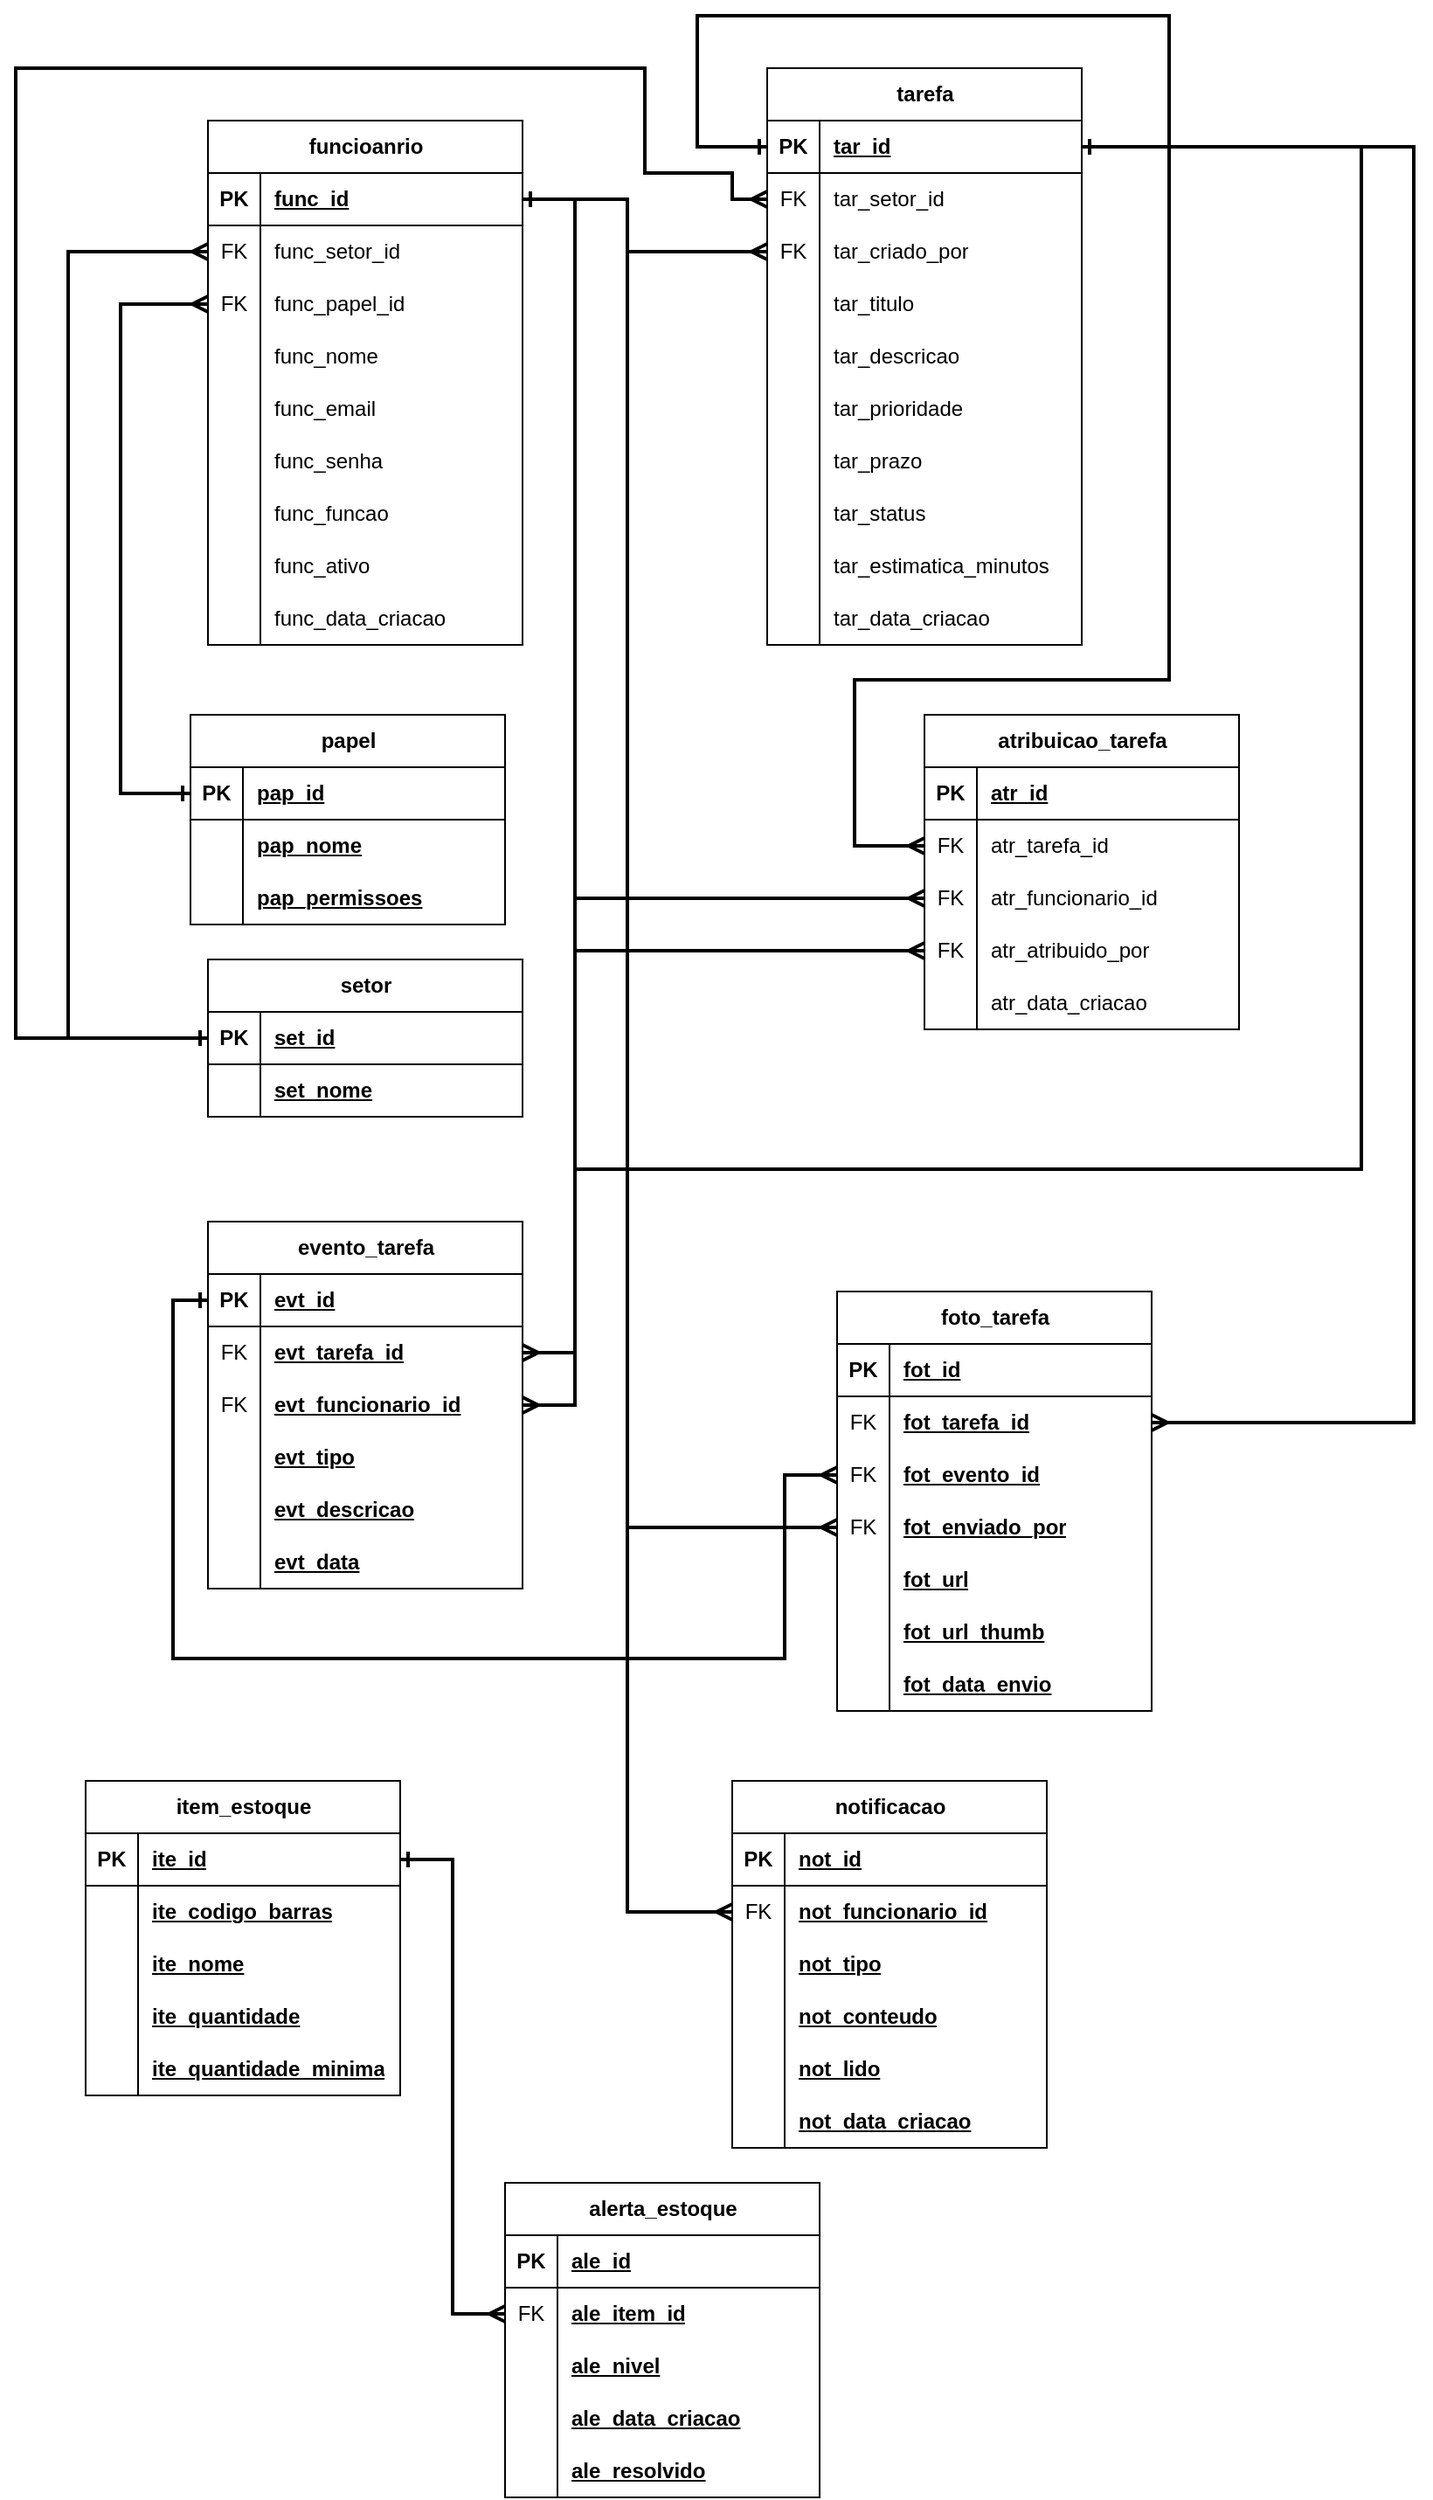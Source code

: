 <mxfile version="28.2.1">
  <diagram name="Page-1" id="tdLFEsNiTY2N0Qm3u20K">
    <mxGraphModel dx="1426" dy="1877" grid="1" gridSize="10" guides="1" tooltips="1" connect="1" arrows="1" fold="1" page="1" pageScale="1" pageWidth="850" pageHeight="1100" math="0" shadow="0">
      <root>
        <mxCell id="0" />
        <mxCell id="1" parent="0" />
        <mxCell id="zndUY75Ssu5RbvIsFqk3-79" value="funcioanrio" style="shape=table;startSize=30;container=1;collapsible=1;childLayout=tableLayout;fixedRows=1;rowLines=0;fontStyle=1;align=center;resizeLast=1;html=1;" vertex="1" parent="1">
          <mxGeometry x="120" y="-970" width="180" height="300" as="geometry" />
        </mxCell>
        <mxCell id="zndUY75Ssu5RbvIsFqk3-80" value="" style="shape=tableRow;horizontal=0;startSize=0;swimlaneHead=0;swimlaneBody=0;fillColor=none;collapsible=0;dropTarget=0;points=[[0,0.5],[1,0.5]];portConstraint=eastwest;top=0;left=0;right=0;bottom=1;" vertex="1" parent="zndUY75Ssu5RbvIsFqk3-79">
          <mxGeometry y="30" width="180" height="30" as="geometry" />
        </mxCell>
        <mxCell id="zndUY75Ssu5RbvIsFqk3-81" value="PK" style="shape=partialRectangle;connectable=0;fillColor=none;top=0;left=0;bottom=0;right=0;fontStyle=1;overflow=hidden;whiteSpace=wrap;html=1;" vertex="1" parent="zndUY75Ssu5RbvIsFqk3-80">
          <mxGeometry width="30" height="30" as="geometry">
            <mxRectangle width="30" height="30" as="alternateBounds" />
          </mxGeometry>
        </mxCell>
        <mxCell id="zndUY75Ssu5RbvIsFqk3-82" value="func_id" style="shape=partialRectangle;connectable=0;fillColor=none;top=0;left=0;bottom=0;right=0;align=left;spacingLeft=6;fontStyle=5;overflow=hidden;whiteSpace=wrap;html=1;" vertex="1" parent="zndUY75Ssu5RbvIsFqk3-80">
          <mxGeometry x="30" width="150" height="30" as="geometry">
            <mxRectangle width="150" height="30" as="alternateBounds" />
          </mxGeometry>
        </mxCell>
        <mxCell id="zndUY75Ssu5RbvIsFqk3-83" value="" style="shape=tableRow;horizontal=0;startSize=0;swimlaneHead=0;swimlaneBody=0;fillColor=none;collapsible=0;dropTarget=0;points=[[0,0.5],[1,0.5]];portConstraint=eastwest;top=0;left=0;right=0;bottom=0;" vertex="1" parent="zndUY75Ssu5RbvIsFqk3-79">
          <mxGeometry y="60" width="180" height="30" as="geometry" />
        </mxCell>
        <mxCell id="zndUY75Ssu5RbvIsFqk3-84" value="FK" style="shape=partialRectangle;connectable=0;fillColor=none;top=0;left=0;bottom=0;right=0;editable=1;overflow=hidden;whiteSpace=wrap;html=1;" vertex="1" parent="zndUY75Ssu5RbvIsFqk3-83">
          <mxGeometry width="30" height="30" as="geometry">
            <mxRectangle width="30" height="30" as="alternateBounds" />
          </mxGeometry>
        </mxCell>
        <mxCell id="zndUY75Ssu5RbvIsFqk3-85" value="func_setor_id" style="shape=partialRectangle;connectable=0;fillColor=none;top=0;left=0;bottom=0;right=0;align=left;spacingLeft=6;overflow=hidden;whiteSpace=wrap;html=1;" vertex="1" parent="zndUY75Ssu5RbvIsFqk3-83">
          <mxGeometry x="30" width="150" height="30" as="geometry">
            <mxRectangle width="150" height="30" as="alternateBounds" />
          </mxGeometry>
        </mxCell>
        <mxCell id="zndUY75Ssu5RbvIsFqk3-86" value="" style="shape=tableRow;horizontal=0;startSize=0;swimlaneHead=0;swimlaneBody=0;fillColor=none;collapsible=0;dropTarget=0;points=[[0,0.5],[1,0.5]];portConstraint=eastwest;top=0;left=0;right=0;bottom=0;" vertex="1" parent="zndUY75Ssu5RbvIsFqk3-79">
          <mxGeometry y="90" width="180" height="30" as="geometry" />
        </mxCell>
        <mxCell id="zndUY75Ssu5RbvIsFqk3-87" value="FK" style="shape=partialRectangle;connectable=0;fillColor=none;top=0;left=0;bottom=0;right=0;editable=1;overflow=hidden;whiteSpace=wrap;html=1;" vertex="1" parent="zndUY75Ssu5RbvIsFqk3-86">
          <mxGeometry width="30" height="30" as="geometry">
            <mxRectangle width="30" height="30" as="alternateBounds" />
          </mxGeometry>
        </mxCell>
        <mxCell id="zndUY75Ssu5RbvIsFqk3-88" value="func_papel_id" style="shape=partialRectangle;connectable=0;fillColor=none;top=0;left=0;bottom=0;right=0;align=left;spacingLeft=6;overflow=hidden;whiteSpace=wrap;html=1;" vertex="1" parent="zndUY75Ssu5RbvIsFqk3-86">
          <mxGeometry x="30" width="150" height="30" as="geometry">
            <mxRectangle width="150" height="30" as="alternateBounds" />
          </mxGeometry>
        </mxCell>
        <mxCell id="zndUY75Ssu5RbvIsFqk3-89" value="" style="shape=tableRow;horizontal=0;startSize=0;swimlaneHead=0;swimlaneBody=0;fillColor=none;collapsible=0;dropTarget=0;points=[[0,0.5],[1,0.5]];portConstraint=eastwest;top=0;left=0;right=0;bottom=0;" vertex="1" parent="zndUY75Ssu5RbvIsFqk3-79">
          <mxGeometry y="120" width="180" height="30" as="geometry" />
        </mxCell>
        <mxCell id="zndUY75Ssu5RbvIsFqk3-90" value="" style="shape=partialRectangle;connectable=0;fillColor=none;top=0;left=0;bottom=0;right=0;editable=1;overflow=hidden;whiteSpace=wrap;html=1;" vertex="1" parent="zndUY75Ssu5RbvIsFqk3-89">
          <mxGeometry width="30" height="30" as="geometry">
            <mxRectangle width="30" height="30" as="alternateBounds" />
          </mxGeometry>
        </mxCell>
        <mxCell id="zndUY75Ssu5RbvIsFqk3-91" value="func_nome" style="shape=partialRectangle;connectable=0;fillColor=none;top=0;left=0;bottom=0;right=0;align=left;spacingLeft=6;overflow=hidden;whiteSpace=wrap;html=1;" vertex="1" parent="zndUY75Ssu5RbvIsFqk3-89">
          <mxGeometry x="30" width="150" height="30" as="geometry">
            <mxRectangle width="150" height="30" as="alternateBounds" />
          </mxGeometry>
        </mxCell>
        <mxCell id="zndUY75Ssu5RbvIsFqk3-101" style="shape=tableRow;horizontal=0;startSize=0;swimlaneHead=0;swimlaneBody=0;fillColor=none;collapsible=0;dropTarget=0;points=[[0,0.5],[1,0.5]];portConstraint=eastwest;top=0;left=0;right=0;bottom=0;" vertex="1" parent="zndUY75Ssu5RbvIsFqk3-79">
          <mxGeometry y="150" width="180" height="30" as="geometry" />
        </mxCell>
        <mxCell id="zndUY75Ssu5RbvIsFqk3-102" style="shape=partialRectangle;connectable=0;fillColor=none;top=0;left=0;bottom=0;right=0;editable=1;overflow=hidden;whiteSpace=wrap;html=1;" vertex="1" parent="zndUY75Ssu5RbvIsFqk3-101">
          <mxGeometry width="30" height="30" as="geometry">
            <mxRectangle width="30" height="30" as="alternateBounds" />
          </mxGeometry>
        </mxCell>
        <mxCell id="zndUY75Ssu5RbvIsFqk3-103" value="func_email" style="shape=partialRectangle;connectable=0;fillColor=none;top=0;left=0;bottom=0;right=0;align=left;spacingLeft=6;overflow=hidden;whiteSpace=wrap;html=1;" vertex="1" parent="zndUY75Ssu5RbvIsFqk3-101">
          <mxGeometry x="30" width="150" height="30" as="geometry">
            <mxRectangle width="150" height="30" as="alternateBounds" />
          </mxGeometry>
        </mxCell>
        <mxCell id="zndUY75Ssu5RbvIsFqk3-104" style="shape=tableRow;horizontal=0;startSize=0;swimlaneHead=0;swimlaneBody=0;fillColor=none;collapsible=0;dropTarget=0;points=[[0,0.5],[1,0.5]];portConstraint=eastwest;top=0;left=0;right=0;bottom=0;" vertex="1" parent="zndUY75Ssu5RbvIsFqk3-79">
          <mxGeometry y="180" width="180" height="30" as="geometry" />
        </mxCell>
        <mxCell id="zndUY75Ssu5RbvIsFqk3-105" style="shape=partialRectangle;connectable=0;fillColor=none;top=0;left=0;bottom=0;right=0;editable=1;overflow=hidden;whiteSpace=wrap;html=1;" vertex="1" parent="zndUY75Ssu5RbvIsFqk3-104">
          <mxGeometry width="30" height="30" as="geometry">
            <mxRectangle width="30" height="30" as="alternateBounds" />
          </mxGeometry>
        </mxCell>
        <mxCell id="zndUY75Ssu5RbvIsFqk3-106" value="func_senha" style="shape=partialRectangle;connectable=0;fillColor=none;top=0;left=0;bottom=0;right=0;align=left;spacingLeft=6;overflow=hidden;whiteSpace=wrap;html=1;" vertex="1" parent="zndUY75Ssu5RbvIsFqk3-104">
          <mxGeometry x="30" width="150" height="30" as="geometry">
            <mxRectangle width="150" height="30" as="alternateBounds" />
          </mxGeometry>
        </mxCell>
        <mxCell id="zndUY75Ssu5RbvIsFqk3-107" style="shape=tableRow;horizontal=0;startSize=0;swimlaneHead=0;swimlaneBody=0;fillColor=none;collapsible=0;dropTarget=0;points=[[0,0.5],[1,0.5]];portConstraint=eastwest;top=0;left=0;right=0;bottom=0;" vertex="1" parent="zndUY75Ssu5RbvIsFqk3-79">
          <mxGeometry y="210" width="180" height="30" as="geometry" />
        </mxCell>
        <mxCell id="zndUY75Ssu5RbvIsFqk3-108" style="shape=partialRectangle;connectable=0;fillColor=none;top=0;left=0;bottom=0;right=0;editable=1;overflow=hidden;whiteSpace=wrap;html=1;" vertex="1" parent="zndUY75Ssu5RbvIsFqk3-107">
          <mxGeometry width="30" height="30" as="geometry">
            <mxRectangle width="30" height="30" as="alternateBounds" />
          </mxGeometry>
        </mxCell>
        <mxCell id="zndUY75Ssu5RbvIsFqk3-109" value="func_funcao" style="shape=partialRectangle;connectable=0;fillColor=none;top=0;left=0;bottom=0;right=0;align=left;spacingLeft=6;overflow=hidden;whiteSpace=wrap;html=1;" vertex="1" parent="zndUY75Ssu5RbvIsFqk3-107">
          <mxGeometry x="30" width="150" height="30" as="geometry">
            <mxRectangle width="150" height="30" as="alternateBounds" />
          </mxGeometry>
        </mxCell>
        <mxCell id="zndUY75Ssu5RbvIsFqk3-110" style="shape=tableRow;horizontal=0;startSize=0;swimlaneHead=0;swimlaneBody=0;fillColor=none;collapsible=0;dropTarget=0;points=[[0,0.5],[1,0.5]];portConstraint=eastwest;top=0;left=0;right=0;bottom=0;" vertex="1" parent="zndUY75Ssu5RbvIsFqk3-79">
          <mxGeometry y="240" width="180" height="30" as="geometry" />
        </mxCell>
        <mxCell id="zndUY75Ssu5RbvIsFqk3-111" style="shape=partialRectangle;connectable=0;fillColor=none;top=0;left=0;bottom=0;right=0;editable=1;overflow=hidden;whiteSpace=wrap;html=1;" vertex="1" parent="zndUY75Ssu5RbvIsFqk3-110">
          <mxGeometry width="30" height="30" as="geometry">
            <mxRectangle width="30" height="30" as="alternateBounds" />
          </mxGeometry>
        </mxCell>
        <mxCell id="zndUY75Ssu5RbvIsFqk3-112" value="func_ativo" style="shape=partialRectangle;connectable=0;fillColor=none;top=0;left=0;bottom=0;right=0;align=left;spacingLeft=6;overflow=hidden;whiteSpace=wrap;html=1;" vertex="1" parent="zndUY75Ssu5RbvIsFqk3-110">
          <mxGeometry x="30" width="150" height="30" as="geometry">
            <mxRectangle width="150" height="30" as="alternateBounds" />
          </mxGeometry>
        </mxCell>
        <mxCell id="zndUY75Ssu5RbvIsFqk3-113" style="shape=tableRow;horizontal=0;startSize=0;swimlaneHead=0;swimlaneBody=0;fillColor=none;collapsible=0;dropTarget=0;points=[[0,0.5],[1,0.5]];portConstraint=eastwest;top=0;left=0;right=0;bottom=0;" vertex="1" parent="zndUY75Ssu5RbvIsFqk3-79">
          <mxGeometry y="270" width="180" height="30" as="geometry" />
        </mxCell>
        <mxCell id="zndUY75Ssu5RbvIsFqk3-114" style="shape=partialRectangle;connectable=0;fillColor=none;top=0;left=0;bottom=0;right=0;editable=1;overflow=hidden;whiteSpace=wrap;html=1;" vertex="1" parent="zndUY75Ssu5RbvIsFqk3-113">
          <mxGeometry width="30" height="30" as="geometry">
            <mxRectangle width="30" height="30" as="alternateBounds" />
          </mxGeometry>
        </mxCell>
        <mxCell id="zndUY75Ssu5RbvIsFqk3-115" value="func_data_criacao" style="shape=partialRectangle;connectable=0;fillColor=none;top=0;left=0;bottom=0;right=0;align=left;spacingLeft=6;overflow=hidden;whiteSpace=wrap;html=1;" vertex="1" parent="zndUY75Ssu5RbvIsFqk3-113">
          <mxGeometry x="30" width="150" height="30" as="geometry">
            <mxRectangle width="150" height="30" as="alternateBounds" />
          </mxGeometry>
        </mxCell>
        <mxCell id="zndUY75Ssu5RbvIsFqk3-116" value="papel" style="shape=table;startSize=30;container=1;collapsible=1;childLayout=tableLayout;fixedRows=1;rowLines=0;fontStyle=1;align=center;resizeLast=1;html=1;" vertex="1" parent="1">
          <mxGeometry x="110" y="-630" width="180" height="120" as="geometry" />
        </mxCell>
        <mxCell id="zndUY75Ssu5RbvIsFqk3-117" value="" style="shape=tableRow;horizontal=0;startSize=0;swimlaneHead=0;swimlaneBody=0;fillColor=none;collapsible=0;dropTarget=0;points=[[0,0.5],[1,0.5]];portConstraint=eastwest;top=0;left=0;right=0;bottom=1;" vertex="1" parent="zndUY75Ssu5RbvIsFqk3-116">
          <mxGeometry y="30" width="180" height="30" as="geometry" />
        </mxCell>
        <mxCell id="zndUY75Ssu5RbvIsFqk3-118" value="PK" style="shape=partialRectangle;connectable=0;fillColor=none;top=0;left=0;bottom=0;right=0;fontStyle=1;overflow=hidden;whiteSpace=wrap;html=1;" vertex="1" parent="zndUY75Ssu5RbvIsFqk3-117">
          <mxGeometry width="30" height="30" as="geometry">
            <mxRectangle width="30" height="30" as="alternateBounds" />
          </mxGeometry>
        </mxCell>
        <mxCell id="zndUY75Ssu5RbvIsFqk3-119" value="pap_id" style="shape=partialRectangle;connectable=0;fillColor=none;top=0;left=0;bottom=0;right=0;align=left;spacingLeft=6;fontStyle=5;overflow=hidden;whiteSpace=wrap;html=1;" vertex="1" parent="zndUY75Ssu5RbvIsFqk3-117">
          <mxGeometry x="30" width="150" height="30" as="geometry">
            <mxRectangle width="150" height="30" as="alternateBounds" />
          </mxGeometry>
        </mxCell>
        <mxCell id="zndUY75Ssu5RbvIsFqk3-120" value="" style="shape=tableRow;horizontal=0;startSize=0;swimlaneHead=0;swimlaneBody=0;fillColor=none;collapsible=0;dropTarget=0;points=[[0,0.5],[1,0.5]];portConstraint=eastwest;top=0;left=0;right=0;bottom=0;" vertex="1" parent="zndUY75Ssu5RbvIsFqk3-116">
          <mxGeometry y="60" width="180" height="30" as="geometry" />
        </mxCell>
        <mxCell id="zndUY75Ssu5RbvIsFqk3-121" value="" style="shape=partialRectangle;connectable=0;fillColor=none;top=0;left=0;bottom=0;right=0;editable=1;overflow=hidden;whiteSpace=wrap;html=1;" vertex="1" parent="zndUY75Ssu5RbvIsFqk3-120">
          <mxGeometry width="30" height="30" as="geometry">
            <mxRectangle width="30" height="30" as="alternateBounds" />
          </mxGeometry>
        </mxCell>
        <mxCell id="zndUY75Ssu5RbvIsFqk3-122" value="&lt;span style=&quot;font-weight: 700; text-decoration-line: underline;&quot;&gt;pap_nome&lt;/span&gt;" style="shape=partialRectangle;connectable=0;fillColor=none;top=0;left=0;bottom=0;right=0;align=left;spacingLeft=6;overflow=hidden;whiteSpace=wrap;html=1;" vertex="1" parent="zndUY75Ssu5RbvIsFqk3-120">
          <mxGeometry x="30" width="150" height="30" as="geometry">
            <mxRectangle width="150" height="30" as="alternateBounds" />
          </mxGeometry>
        </mxCell>
        <mxCell id="zndUY75Ssu5RbvIsFqk3-123" value="" style="shape=tableRow;horizontal=0;startSize=0;swimlaneHead=0;swimlaneBody=0;fillColor=none;collapsible=0;dropTarget=0;points=[[0,0.5],[1,0.5]];portConstraint=eastwest;top=0;left=0;right=0;bottom=0;" vertex="1" parent="zndUY75Ssu5RbvIsFqk3-116">
          <mxGeometry y="90" width="180" height="30" as="geometry" />
        </mxCell>
        <mxCell id="zndUY75Ssu5RbvIsFqk3-124" value="" style="shape=partialRectangle;connectable=0;fillColor=none;top=0;left=0;bottom=0;right=0;editable=1;overflow=hidden;whiteSpace=wrap;html=1;" vertex="1" parent="zndUY75Ssu5RbvIsFqk3-123">
          <mxGeometry width="30" height="30" as="geometry">
            <mxRectangle width="30" height="30" as="alternateBounds" />
          </mxGeometry>
        </mxCell>
        <mxCell id="zndUY75Ssu5RbvIsFqk3-125" value="&lt;span style=&quot;font-weight: 700; text-decoration-line: underline;&quot;&gt;pap_permissoes&lt;/span&gt;" style="shape=partialRectangle;connectable=0;fillColor=none;top=0;left=0;bottom=0;right=0;align=left;spacingLeft=6;overflow=hidden;whiteSpace=wrap;html=1;" vertex="1" parent="zndUY75Ssu5RbvIsFqk3-123">
          <mxGeometry x="30" width="150" height="30" as="geometry">
            <mxRectangle width="150" height="30" as="alternateBounds" />
          </mxGeometry>
        </mxCell>
        <mxCell id="zndUY75Ssu5RbvIsFqk3-129" value="setor" style="shape=table;startSize=30;container=1;collapsible=1;childLayout=tableLayout;fixedRows=1;rowLines=0;fontStyle=1;align=center;resizeLast=1;html=1;" vertex="1" parent="1">
          <mxGeometry x="120" y="-490" width="180" height="90" as="geometry" />
        </mxCell>
        <mxCell id="zndUY75Ssu5RbvIsFqk3-130" value="" style="shape=tableRow;horizontal=0;startSize=0;swimlaneHead=0;swimlaneBody=0;fillColor=none;collapsible=0;dropTarget=0;points=[[0,0.5],[1,0.5]];portConstraint=eastwest;top=0;left=0;right=0;bottom=1;" vertex="1" parent="zndUY75Ssu5RbvIsFqk3-129">
          <mxGeometry y="30" width="180" height="30" as="geometry" />
        </mxCell>
        <mxCell id="zndUY75Ssu5RbvIsFqk3-131" value="PK" style="shape=partialRectangle;connectable=0;fillColor=none;top=0;left=0;bottom=0;right=0;fontStyle=1;overflow=hidden;whiteSpace=wrap;html=1;" vertex="1" parent="zndUY75Ssu5RbvIsFqk3-130">
          <mxGeometry width="30" height="30" as="geometry">
            <mxRectangle width="30" height="30" as="alternateBounds" />
          </mxGeometry>
        </mxCell>
        <mxCell id="zndUY75Ssu5RbvIsFqk3-132" value="set_id" style="shape=partialRectangle;connectable=0;fillColor=none;top=0;left=0;bottom=0;right=0;align=left;spacingLeft=6;fontStyle=5;overflow=hidden;whiteSpace=wrap;html=1;" vertex="1" parent="zndUY75Ssu5RbvIsFqk3-130">
          <mxGeometry x="30" width="150" height="30" as="geometry">
            <mxRectangle width="150" height="30" as="alternateBounds" />
          </mxGeometry>
        </mxCell>
        <mxCell id="zndUY75Ssu5RbvIsFqk3-133" value="" style="shape=tableRow;horizontal=0;startSize=0;swimlaneHead=0;swimlaneBody=0;fillColor=none;collapsible=0;dropTarget=0;points=[[0,0.5],[1,0.5]];portConstraint=eastwest;top=0;left=0;right=0;bottom=0;" vertex="1" parent="zndUY75Ssu5RbvIsFqk3-129">
          <mxGeometry y="60" width="180" height="30" as="geometry" />
        </mxCell>
        <mxCell id="zndUY75Ssu5RbvIsFqk3-134" value="" style="shape=partialRectangle;connectable=0;fillColor=none;top=0;left=0;bottom=0;right=0;editable=1;overflow=hidden;whiteSpace=wrap;html=1;" vertex="1" parent="zndUY75Ssu5RbvIsFqk3-133">
          <mxGeometry width="30" height="30" as="geometry">
            <mxRectangle width="30" height="30" as="alternateBounds" />
          </mxGeometry>
        </mxCell>
        <mxCell id="zndUY75Ssu5RbvIsFqk3-135" value="&lt;span style=&quot;font-weight: 700; text-decoration-line: underline;&quot;&gt;set_nome&lt;/span&gt;" style="shape=partialRectangle;connectable=0;fillColor=none;top=0;left=0;bottom=0;right=0;align=left;spacingLeft=6;overflow=hidden;whiteSpace=wrap;html=1;" vertex="1" parent="zndUY75Ssu5RbvIsFqk3-133">
          <mxGeometry x="30" width="150" height="30" as="geometry">
            <mxRectangle width="150" height="30" as="alternateBounds" />
          </mxGeometry>
        </mxCell>
        <mxCell id="zndUY75Ssu5RbvIsFqk3-142" value="tarefa" style="shape=table;startSize=30;container=1;collapsible=1;childLayout=tableLayout;fixedRows=1;rowLines=0;fontStyle=1;align=center;resizeLast=1;html=1;" vertex="1" parent="1">
          <mxGeometry x="440" y="-1000" width="180" height="330" as="geometry" />
        </mxCell>
        <mxCell id="zndUY75Ssu5RbvIsFqk3-143" value="" style="shape=tableRow;horizontal=0;startSize=0;swimlaneHead=0;swimlaneBody=0;fillColor=none;collapsible=0;dropTarget=0;points=[[0,0.5],[1,0.5]];portConstraint=eastwest;top=0;left=0;right=0;bottom=1;" vertex="1" parent="zndUY75Ssu5RbvIsFqk3-142">
          <mxGeometry y="30" width="180" height="30" as="geometry" />
        </mxCell>
        <mxCell id="zndUY75Ssu5RbvIsFqk3-144" value="PK" style="shape=partialRectangle;connectable=0;fillColor=none;top=0;left=0;bottom=0;right=0;fontStyle=1;overflow=hidden;whiteSpace=wrap;html=1;" vertex="1" parent="zndUY75Ssu5RbvIsFqk3-143">
          <mxGeometry width="30" height="30" as="geometry">
            <mxRectangle width="30" height="30" as="alternateBounds" />
          </mxGeometry>
        </mxCell>
        <mxCell id="zndUY75Ssu5RbvIsFqk3-145" value="tar_id" style="shape=partialRectangle;connectable=0;fillColor=none;top=0;left=0;bottom=0;right=0;align=left;spacingLeft=6;fontStyle=5;overflow=hidden;whiteSpace=wrap;html=1;" vertex="1" parent="zndUY75Ssu5RbvIsFqk3-143">
          <mxGeometry x="30" width="150" height="30" as="geometry">
            <mxRectangle width="150" height="30" as="alternateBounds" />
          </mxGeometry>
        </mxCell>
        <mxCell id="zndUY75Ssu5RbvIsFqk3-146" value="" style="shape=tableRow;horizontal=0;startSize=0;swimlaneHead=0;swimlaneBody=0;fillColor=none;collapsible=0;dropTarget=0;points=[[0,0.5],[1,0.5]];portConstraint=eastwest;top=0;left=0;right=0;bottom=0;" vertex="1" parent="zndUY75Ssu5RbvIsFqk3-142">
          <mxGeometry y="60" width="180" height="30" as="geometry" />
        </mxCell>
        <mxCell id="zndUY75Ssu5RbvIsFqk3-147" value="FK" style="shape=partialRectangle;connectable=0;fillColor=none;top=0;left=0;bottom=0;right=0;editable=1;overflow=hidden;whiteSpace=wrap;html=1;" vertex="1" parent="zndUY75Ssu5RbvIsFqk3-146">
          <mxGeometry width="30" height="30" as="geometry">
            <mxRectangle width="30" height="30" as="alternateBounds" />
          </mxGeometry>
        </mxCell>
        <mxCell id="zndUY75Ssu5RbvIsFqk3-148" value="tar_setor_id" style="shape=partialRectangle;connectable=0;fillColor=none;top=0;left=0;bottom=0;right=0;align=left;spacingLeft=6;overflow=hidden;whiteSpace=wrap;html=1;" vertex="1" parent="zndUY75Ssu5RbvIsFqk3-146">
          <mxGeometry x="30" width="150" height="30" as="geometry">
            <mxRectangle width="150" height="30" as="alternateBounds" />
          </mxGeometry>
        </mxCell>
        <mxCell id="zndUY75Ssu5RbvIsFqk3-149" value="" style="shape=tableRow;horizontal=0;startSize=0;swimlaneHead=0;swimlaneBody=0;fillColor=none;collapsible=0;dropTarget=0;points=[[0,0.5],[1,0.5]];portConstraint=eastwest;top=0;left=0;right=0;bottom=0;" vertex="1" parent="zndUY75Ssu5RbvIsFqk3-142">
          <mxGeometry y="90" width="180" height="30" as="geometry" />
        </mxCell>
        <mxCell id="zndUY75Ssu5RbvIsFqk3-150" value="FK" style="shape=partialRectangle;connectable=0;fillColor=none;top=0;left=0;bottom=0;right=0;editable=1;overflow=hidden;whiteSpace=wrap;html=1;" vertex="1" parent="zndUY75Ssu5RbvIsFqk3-149">
          <mxGeometry width="30" height="30" as="geometry">
            <mxRectangle width="30" height="30" as="alternateBounds" />
          </mxGeometry>
        </mxCell>
        <mxCell id="zndUY75Ssu5RbvIsFqk3-151" value="tar_criado_por" style="shape=partialRectangle;connectable=0;fillColor=none;top=0;left=0;bottom=0;right=0;align=left;spacingLeft=6;overflow=hidden;whiteSpace=wrap;html=1;" vertex="1" parent="zndUY75Ssu5RbvIsFqk3-149">
          <mxGeometry x="30" width="150" height="30" as="geometry">
            <mxRectangle width="150" height="30" as="alternateBounds" />
          </mxGeometry>
        </mxCell>
        <mxCell id="zndUY75Ssu5RbvIsFqk3-152" value="" style="shape=tableRow;horizontal=0;startSize=0;swimlaneHead=0;swimlaneBody=0;fillColor=none;collapsible=0;dropTarget=0;points=[[0,0.5],[1,0.5]];portConstraint=eastwest;top=0;left=0;right=0;bottom=0;" vertex="1" parent="zndUY75Ssu5RbvIsFqk3-142">
          <mxGeometry y="120" width="180" height="30" as="geometry" />
        </mxCell>
        <mxCell id="zndUY75Ssu5RbvIsFqk3-153" value="" style="shape=partialRectangle;connectable=0;fillColor=none;top=0;left=0;bottom=0;right=0;editable=1;overflow=hidden;whiteSpace=wrap;html=1;" vertex="1" parent="zndUY75Ssu5RbvIsFqk3-152">
          <mxGeometry width="30" height="30" as="geometry">
            <mxRectangle width="30" height="30" as="alternateBounds" />
          </mxGeometry>
        </mxCell>
        <mxCell id="zndUY75Ssu5RbvIsFqk3-154" value="tar_titulo" style="shape=partialRectangle;connectable=0;fillColor=none;top=0;left=0;bottom=0;right=0;align=left;spacingLeft=6;overflow=hidden;whiteSpace=wrap;html=1;" vertex="1" parent="zndUY75Ssu5RbvIsFqk3-152">
          <mxGeometry x="30" width="150" height="30" as="geometry">
            <mxRectangle width="150" height="30" as="alternateBounds" />
          </mxGeometry>
        </mxCell>
        <mxCell id="zndUY75Ssu5RbvIsFqk3-155" style="shape=tableRow;horizontal=0;startSize=0;swimlaneHead=0;swimlaneBody=0;fillColor=none;collapsible=0;dropTarget=0;points=[[0,0.5],[1,0.5]];portConstraint=eastwest;top=0;left=0;right=0;bottom=0;" vertex="1" parent="zndUY75Ssu5RbvIsFqk3-142">
          <mxGeometry y="150" width="180" height="30" as="geometry" />
        </mxCell>
        <mxCell id="zndUY75Ssu5RbvIsFqk3-156" style="shape=partialRectangle;connectable=0;fillColor=none;top=0;left=0;bottom=0;right=0;editable=1;overflow=hidden;whiteSpace=wrap;html=1;" vertex="1" parent="zndUY75Ssu5RbvIsFqk3-155">
          <mxGeometry width="30" height="30" as="geometry">
            <mxRectangle width="30" height="30" as="alternateBounds" />
          </mxGeometry>
        </mxCell>
        <mxCell id="zndUY75Ssu5RbvIsFqk3-157" value="tar_descricao" style="shape=partialRectangle;connectable=0;fillColor=none;top=0;left=0;bottom=0;right=0;align=left;spacingLeft=6;overflow=hidden;whiteSpace=wrap;html=1;" vertex="1" parent="zndUY75Ssu5RbvIsFqk3-155">
          <mxGeometry x="30" width="150" height="30" as="geometry">
            <mxRectangle width="150" height="30" as="alternateBounds" />
          </mxGeometry>
        </mxCell>
        <mxCell id="zndUY75Ssu5RbvIsFqk3-158" style="shape=tableRow;horizontal=0;startSize=0;swimlaneHead=0;swimlaneBody=0;fillColor=none;collapsible=0;dropTarget=0;points=[[0,0.5],[1,0.5]];portConstraint=eastwest;top=0;left=0;right=0;bottom=0;" vertex="1" parent="zndUY75Ssu5RbvIsFqk3-142">
          <mxGeometry y="180" width="180" height="30" as="geometry" />
        </mxCell>
        <mxCell id="zndUY75Ssu5RbvIsFqk3-159" style="shape=partialRectangle;connectable=0;fillColor=none;top=0;left=0;bottom=0;right=0;editable=1;overflow=hidden;whiteSpace=wrap;html=1;" vertex="1" parent="zndUY75Ssu5RbvIsFqk3-158">
          <mxGeometry width="30" height="30" as="geometry">
            <mxRectangle width="30" height="30" as="alternateBounds" />
          </mxGeometry>
        </mxCell>
        <mxCell id="zndUY75Ssu5RbvIsFqk3-160" value="tar_prioridade" style="shape=partialRectangle;connectable=0;fillColor=none;top=0;left=0;bottom=0;right=0;align=left;spacingLeft=6;overflow=hidden;whiteSpace=wrap;html=1;" vertex="1" parent="zndUY75Ssu5RbvIsFqk3-158">
          <mxGeometry x="30" width="150" height="30" as="geometry">
            <mxRectangle width="150" height="30" as="alternateBounds" />
          </mxGeometry>
        </mxCell>
        <mxCell id="zndUY75Ssu5RbvIsFqk3-161" style="shape=tableRow;horizontal=0;startSize=0;swimlaneHead=0;swimlaneBody=0;fillColor=none;collapsible=0;dropTarget=0;points=[[0,0.5],[1,0.5]];portConstraint=eastwest;top=0;left=0;right=0;bottom=0;" vertex="1" parent="zndUY75Ssu5RbvIsFqk3-142">
          <mxGeometry y="210" width="180" height="30" as="geometry" />
        </mxCell>
        <mxCell id="zndUY75Ssu5RbvIsFqk3-162" style="shape=partialRectangle;connectable=0;fillColor=none;top=0;left=0;bottom=0;right=0;editable=1;overflow=hidden;whiteSpace=wrap;html=1;" vertex="1" parent="zndUY75Ssu5RbvIsFqk3-161">
          <mxGeometry width="30" height="30" as="geometry">
            <mxRectangle width="30" height="30" as="alternateBounds" />
          </mxGeometry>
        </mxCell>
        <mxCell id="zndUY75Ssu5RbvIsFqk3-163" value="tar_prazo" style="shape=partialRectangle;connectable=0;fillColor=none;top=0;left=0;bottom=0;right=0;align=left;spacingLeft=6;overflow=hidden;whiteSpace=wrap;html=1;" vertex="1" parent="zndUY75Ssu5RbvIsFqk3-161">
          <mxGeometry x="30" width="150" height="30" as="geometry">
            <mxRectangle width="150" height="30" as="alternateBounds" />
          </mxGeometry>
        </mxCell>
        <mxCell id="zndUY75Ssu5RbvIsFqk3-164" style="shape=tableRow;horizontal=0;startSize=0;swimlaneHead=0;swimlaneBody=0;fillColor=none;collapsible=0;dropTarget=0;points=[[0,0.5],[1,0.5]];portConstraint=eastwest;top=0;left=0;right=0;bottom=0;" vertex="1" parent="zndUY75Ssu5RbvIsFqk3-142">
          <mxGeometry y="240" width="180" height="30" as="geometry" />
        </mxCell>
        <mxCell id="zndUY75Ssu5RbvIsFqk3-165" style="shape=partialRectangle;connectable=0;fillColor=none;top=0;left=0;bottom=0;right=0;editable=1;overflow=hidden;whiteSpace=wrap;html=1;" vertex="1" parent="zndUY75Ssu5RbvIsFqk3-164">
          <mxGeometry width="30" height="30" as="geometry">
            <mxRectangle width="30" height="30" as="alternateBounds" />
          </mxGeometry>
        </mxCell>
        <mxCell id="zndUY75Ssu5RbvIsFqk3-166" value="tar_status" style="shape=partialRectangle;connectable=0;fillColor=none;top=0;left=0;bottom=0;right=0;align=left;spacingLeft=6;overflow=hidden;whiteSpace=wrap;html=1;" vertex="1" parent="zndUY75Ssu5RbvIsFqk3-164">
          <mxGeometry x="30" width="150" height="30" as="geometry">
            <mxRectangle width="150" height="30" as="alternateBounds" />
          </mxGeometry>
        </mxCell>
        <mxCell id="zndUY75Ssu5RbvIsFqk3-167" style="shape=tableRow;horizontal=0;startSize=0;swimlaneHead=0;swimlaneBody=0;fillColor=none;collapsible=0;dropTarget=0;points=[[0,0.5],[1,0.5]];portConstraint=eastwest;top=0;left=0;right=0;bottom=0;" vertex="1" parent="zndUY75Ssu5RbvIsFqk3-142">
          <mxGeometry y="270" width="180" height="30" as="geometry" />
        </mxCell>
        <mxCell id="zndUY75Ssu5RbvIsFqk3-168" style="shape=partialRectangle;connectable=0;fillColor=none;top=0;left=0;bottom=0;right=0;editable=1;overflow=hidden;whiteSpace=wrap;html=1;" vertex="1" parent="zndUY75Ssu5RbvIsFqk3-167">
          <mxGeometry width="30" height="30" as="geometry">
            <mxRectangle width="30" height="30" as="alternateBounds" />
          </mxGeometry>
        </mxCell>
        <mxCell id="zndUY75Ssu5RbvIsFqk3-169" value="tar_estimatica_minutos" style="shape=partialRectangle;connectable=0;fillColor=none;top=0;left=0;bottom=0;right=0;align=left;spacingLeft=6;overflow=hidden;whiteSpace=wrap;html=1;" vertex="1" parent="zndUY75Ssu5RbvIsFqk3-167">
          <mxGeometry x="30" width="150" height="30" as="geometry">
            <mxRectangle width="150" height="30" as="alternateBounds" />
          </mxGeometry>
        </mxCell>
        <mxCell id="zndUY75Ssu5RbvIsFqk3-170" style="shape=tableRow;horizontal=0;startSize=0;swimlaneHead=0;swimlaneBody=0;fillColor=none;collapsible=0;dropTarget=0;points=[[0,0.5],[1,0.5]];portConstraint=eastwest;top=0;left=0;right=0;bottom=0;" vertex="1" parent="zndUY75Ssu5RbvIsFqk3-142">
          <mxGeometry y="300" width="180" height="30" as="geometry" />
        </mxCell>
        <mxCell id="zndUY75Ssu5RbvIsFqk3-171" style="shape=partialRectangle;connectable=0;fillColor=none;top=0;left=0;bottom=0;right=0;editable=1;overflow=hidden;whiteSpace=wrap;html=1;" vertex="1" parent="zndUY75Ssu5RbvIsFqk3-170">
          <mxGeometry width="30" height="30" as="geometry">
            <mxRectangle width="30" height="30" as="alternateBounds" />
          </mxGeometry>
        </mxCell>
        <mxCell id="zndUY75Ssu5RbvIsFqk3-172" value="tar_data_criacao" style="shape=partialRectangle;connectable=0;fillColor=none;top=0;left=0;bottom=0;right=0;align=left;spacingLeft=6;overflow=hidden;whiteSpace=wrap;html=1;" vertex="1" parent="zndUY75Ssu5RbvIsFqk3-170">
          <mxGeometry x="30" width="150" height="30" as="geometry">
            <mxRectangle width="150" height="30" as="alternateBounds" />
          </mxGeometry>
        </mxCell>
        <mxCell id="zndUY75Ssu5RbvIsFqk3-173" value="atribuicao_tarefa" style="shape=table;startSize=30;container=1;collapsible=1;childLayout=tableLayout;fixedRows=1;rowLines=0;fontStyle=1;align=center;resizeLast=1;html=1;" vertex="1" parent="1">
          <mxGeometry x="530" y="-630" width="180" height="180" as="geometry" />
        </mxCell>
        <mxCell id="zndUY75Ssu5RbvIsFqk3-174" value="" style="shape=tableRow;horizontal=0;startSize=0;swimlaneHead=0;swimlaneBody=0;fillColor=none;collapsible=0;dropTarget=0;points=[[0,0.5],[1,0.5]];portConstraint=eastwest;top=0;left=0;right=0;bottom=1;" vertex="1" parent="zndUY75Ssu5RbvIsFqk3-173">
          <mxGeometry y="30" width="180" height="30" as="geometry" />
        </mxCell>
        <mxCell id="zndUY75Ssu5RbvIsFqk3-175" value="PK" style="shape=partialRectangle;connectable=0;fillColor=none;top=0;left=0;bottom=0;right=0;fontStyle=1;overflow=hidden;whiteSpace=wrap;html=1;" vertex="1" parent="zndUY75Ssu5RbvIsFqk3-174">
          <mxGeometry width="30" height="30" as="geometry">
            <mxRectangle width="30" height="30" as="alternateBounds" />
          </mxGeometry>
        </mxCell>
        <mxCell id="zndUY75Ssu5RbvIsFqk3-176" value="atr_id" style="shape=partialRectangle;connectable=0;fillColor=none;top=0;left=0;bottom=0;right=0;align=left;spacingLeft=6;fontStyle=5;overflow=hidden;whiteSpace=wrap;html=1;" vertex="1" parent="zndUY75Ssu5RbvIsFqk3-174">
          <mxGeometry x="30" width="150" height="30" as="geometry">
            <mxRectangle width="150" height="30" as="alternateBounds" />
          </mxGeometry>
        </mxCell>
        <mxCell id="zndUY75Ssu5RbvIsFqk3-177" value="" style="shape=tableRow;horizontal=0;startSize=0;swimlaneHead=0;swimlaneBody=0;fillColor=none;collapsible=0;dropTarget=0;points=[[0,0.5],[1,0.5]];portConstraint=eastwest;top=0;left=0;right=0;bottom=0;" vertex="1" parent="zndUY75Ssu5RbvIsFqk3-173">
          <mxGeometry y="60" width="180" height="30" as="geometry" />
        </mxCell>
        <mxCell id="zndUY75Ssu5RbvIsFqk3-178" value="FK" style="shape=partialRectangle;connectable=0;fillColor=none;top=0;left=0;bottom=0;right=0;editable=1;overflow=hidden;whiteSpace=wrap;html=1;" vertex="1" parent="zndUY75Ssu5RbvIsFqk3-177">
          <mxGeometry width="30" height="30" as="geometry">
            <mxRectangle width="30" height="30" as="alternateBounds" />
          </mxGeometry>
        </mxCell>
        <mxCell id="zndUY75Ssu5RbvIsFqk3-179" value="atr_tarefa_id" style="shape=partialRectangle;connectable=0;fillColor=none;top=0;left=0;bottom=0;right=0;align=left;spacingLeft=6;overflow=hidden;whiteSpace=wrap;html=1;" vertex="1" parent="zndUY75Ssu5RbvIsFqk3-177">
          <mxGeometry x="30" width="150" height="30" as="geometry">
            <mxRectangle width="150" height="30" as="alternateBounds" />
          </mxGeometry>
        </mxCell>
        <mxCell id="zndUY75Ssu5RbvIsFqk3-180" value="" style="shape=tableRow;horizontal=0;startSize=0;swimlaneHead=0;swimlaneBody=0;fillColor=none;collapsible=0;dropTarget=0;points=[[0,0.5],[1,0.5]];portConstraint=eastwest;top=0;left=0;right=0;bottom=0;" vertex="1" parent="zndUY75Ssu5RbvIsFqk3-173">
          <mxGeometry y="90" width="180" height="30" as="geometry" />
        </mxCell>
        <mxCell id="zndUY75Ssu5RbvIsFqk3-181" value="FK" style="shape=partialRectangle;connectable=0;fillColor=none;top=0;left=0;bottom=0;right=0;editable=1;overflow=hidden;whiteSpace=wrap;html=1;" vertex="1" parent="zndUY75Ssu5RbvIsFqk3-180">
          <mxGeometry width="30" height="30" as="geometry">
            <mxRectangle width="30" height="30" as="alternateBounds" />
          </mxGeometry>
        </mxCell>
        <mxCell id="zndUY75Ssu5RbvIsFqk3-182" value="atr_funcionario_id" style="shape=partialRectangle;connectable=0;fillColor=none;top=0;left=0;bottom=0;right=0;align=left;spacingLeft=6;overflow=hidden;whiteSpace=wrap;html=1;" vertex="1" parent="zndUY75Ssu5RbvIsFqk3-180">
          <mxGeometry x="30" width="150" height="30" as="geometry">
            <mxRectangle width="150" height="30" as="alternateBounds" />
          </mxGeometry>
        </mxCell>
        <mxCell id="zndUY75Ssu5RbvIsFqk3-183" value="" style="shape=tableRow;horizontal=0;startSize=0;swimlaneHead=0;swimlaneBody=0;fillColor=none;collapsible=0;dropTarget=0;points=[[0,0.5],[1,0.5]];portConstraint=eastwest;top=0;left=0;right=0;bottom=0;" vertex="1" parent="zndUY75Ssu5RbvIsFqk3-173">
          <mxGeometry y="120" width="180" height="30" as="geometry" />
        </mxCell>
        <mxCell id="zndUY75Ssu5RbvIsFqk3-184" value="FK" style="shape=partialRectangle;connectable=0;fillColor=none;top=0;left=0;bottom=0;right=0;editable=1;overflow=hidden;whiteSpace=wrap;html=1;" vertex="1" parent="zndUY75Ssu5RbvIsFqk3-183">
          <mxGeometry width="30" height="30" as="geometry">
            <mxRectangle width="30" height="30" as="alternateBounds" />
          </mxGeometry>
        </mxCell>
        <mxCell id="zndUY75Ssu5RbvIsFqk3-185" value="atr_atribuido_por" style="shape=partialRectangle;connectable=0;fillColor=none;top=0;left=0;bottom=0;right=0;align=left;spacingLeft=6;overflow=hidden;whiteSpace=wrap;html=1;" vertex="1" parent="zndUY75Ssu5RbvIsFqk3-183">
          <mxGeometry x="30" width="150" height="30" as="geometry">
            <mxRectangle width="150" height="30" as="alternateBounds" />
          </mxGeometry>
        </mxCell>
        <mxCell id="zndUY75Ssu5RbvIsFqk3-186" style="shape=tableRow;horizontal=0;startSize=0;swimlaneHead=0;swimlaneBody=0;fillColor=none;collapsible=0;dropTarget=0;points=[[0,0.5],[1,0.5]];portConstraint=eastwest;top=0;left=0;right=0;bottom=0;" vertex="1" parent="zndUY75Ssu5RbvIsFqk3-173">
          <mxGeometry y="150" width="180" height="30" as="geometry" />
        </mxCell>
        <mxCell id="zndUY75Ssu5RbvIsFqk3-187" style="shape=partialRectangle;connectable=0;fillColor=none;top=0;left=0;bottom=0;right=0;editable=1;overflow=hidden;whiteSpace=wrap;html=1;" vertex="1" parent="zndUY75Ssu5RbvIsFqk3-186">
          <mxGeometry width="30" height="30" as="geometry">
            <mxRectangle width="30" height="30" as="alternateBounds" />
          </mxGeometry>
        </mxCell>
        <mxCell id="zndUY75Ssu5RbvIsFqk3-188" value="atr_data_criacao" style="shape=partialRectangle;connectable=0;fillColor=none;top=0;left=0;bottom=0;right=0;align=left;spacingLeft=6;overflow=hidden;whiteSpace=wrap;html=1;" vertex="1" parent="zndUY75Ssu5RbvIsFqk3-186">
          <mxGeometry x="30" width="150" height="30" as="geometry">
            <mxRectangle width="150" height="30" as="alternateBounds" />
          </mxGeometry>
        </mxCell>
        <mxCell id="zndUY75Ssu5RbvIsFqk3-189" value="evento_tarefa" style="shape=table;startSize=30;container=1;collapsible=1;childLayout=tableLayout;fixedRows=1;rowLines=0;fontStyle=1;align=center;resizeLast=1;html=1;" vertex="1" parent="1">
          <mxGeometry x="120" y="-340" width="180" height="210" as="geometry" />
        </mxCell>
        <mxCell id="zndUY75Ssu5RbvIsFqk3-190" value="" style="shape=tableRow;horizontal=0;startSize=0;swimlaneHead=0;swimlaneBody=0;fillColor=none;collapsible=0;dropTarget=0;points=[[0,0.5],[1,0.5]];portConstraint=eastwest;top=0;left=0;right=0;bottom=1;" vertex="1" parent="zndUY75Ssu5RbvIsFqk3-189">
          <mxGeometry y="30" width="180" height="30" as="geometry" />
        </mxCell>
        <mxCell id="zndUY75Ssu5RbvIsFqk3-191" value="PK" style="shape=partialRectangle;connectable=0;fillColor=none;top=0;left=0;bottom=0;right=0;fontStyle=1;overflow=hidden;whiteSpace=wrap;html=1;" vertex="1" parent="zndUY75Ssu5RbvIsFqk3-190">
          <mxGeometry width="30" height="30" as="geometry">
            <mxRectangle width="30" height="30" as="alternateBounds" />
          </mxGeometry>
        </mxCell>
        <mxCell id="zndUY75Ssu5RbvIsFqk3-192" value="evt_id" style="shape=partialRectangle;connectable=0;fillColor=none;top=0;left=0;bottom=0;right=0;align=left;spacingLeft=6;fontStyle=5;overflow=hidden;whiteSpace=wrap;html=1;" vertex="1" parent="zndUY75Ssu5RbvIsFqk3-190">
          <mxGeometry x="30" width="150" height="30" as="geometry">
            <mxRectangle width="150" height="30" as="alternateBounds" />
          </mxGeometry>
        </mxCell>
        <mxCell id="zndUY75Ssu5RbvIsFqk3-193" value="" style="shape=tableRow;horizontal=0;startSize=0;swimlaneHead=0;swimlaneBody=0;fillColor=none;collapsible=0;dropTarget=0;points=[[0,0.5],[1,0.5]];portConstraint=eastwest;top=0;left=0;right=0;bottom=0;" vertex="1" parent="zndUY75Ssu5RbvIsFqk3-189">
          <mxGeometry y="60" width="180" height="30" as="geometry" />
        </mxCell>
        <mxCell id="zndUY75Ssu5RbvIsFqk3-194" value="FK" style="shape=partialRectangle;connectable=0;fillColor=none;top=0;left=0;bottom=0;right=0;editable=1;overflow=hidden;whiteSpace=wrap;html=1;" vertex="1" parent="zndUY75Ssu5RbvIsFqk3-193">
          <mxGeometry width="30" height="30" as="geometry">
            <mxRectangle width="30" height="30" as="alternateBounds" />
          </mxGeometry>
        </mxCell>
        <mxCell id="zndUY75Ssu5RbvIsFqk3-195" value="&lt;span style=&quot;font-weight: 700; text-decoration-line: underline;&quot;&gt;evt_tarefa_id&lt;/span&gt;" style="shape=partialRectangle;connectable=0;fillColor=none;top=0;left=0;bottom=0;right=0;align=left;spacingLeft=6;overflow=hidden;whiteSpace=wrap;html=1;" vertex="1" parent="zndUY75Ssu5RbvIsFqk3-193">
          <mxGeometry x="30" width="150" height="30" as="geometry">
            <mxRectangle width="150" height="30" as="alternateBounds" />
          </mxGeometry>
        </mxCell>
        <mxCell id="zndUY75Ssu5RbvIsFqk3-196" value="" style="shape=tableRow;horizontal=0;startSize=0;swimlaneHead=0;swimlaneBody=0;fillColor=none;collapsible=0;dropTarget=0;points=[[0,0.5],[1,0.5]];portConstraint=eastwest;top=0;left=0;right=0;bottom=0;" vertex="1" parent="zndUY75Ssu5RbvIsFqk3-189">
          <mxGeometry y="90" width="180" height="30" as="geometry" />
        </mxCell>
        <mxCell id="zndUY75Ssu5RbvIsFqk3-197" value="FK" style="shape=partialRectangle;connectable=0;fillColor=none;top=0;left=0;bottom=0;right=0;editable=1;overflow=hidden;whiteSpace=wrap;html=1;" vertex="1" parent="zndUY75Ssu5RbvIsFqk3-196">
          <mxGeometry width="30" height="30" as="geometry">
            <mxRectangle width="30" height="30" as="alternateBounds" />
          </mxGeometry>
        </mxCell>
        <mxCell id="zndUY75Ssu5RbvIsFqk3-198" value="&lt;span style=&quot;font-weight: 700; text-decoration-line: underline;&quot;&gt;evt_funcionario_id&lt;/span&gt;" style="shape=partialRectangle;connectable=0;fillColor=none;top=0;left=0;bottom=0;right=0;align=left;spacingLeft=6;overflow=hidden;whiteSpace=wrap;html=1;" vertex="1" parent="zndUY75Ssu5RbvIsFqk3-196">
          <mxGeometry x="30" width="150" height="30" as="geometry">
            <mxRectangle width="150" height="30" as="alternateBounds" />
          </mxGeometry>
        </mxCell>
        <mxCell id="zndUY75Ssu5RbvIsFqk3-199" value="" style="shape=tableRow;horizontal=0;startSize=0;swimlaneHead=0;swimlaneBody=0;fillColor=none;collapsible=0;dropTarget=0;points=[[0,0.5],[1,0.5]];portConstraint=eastwest;top=0;left=0;right=0;bottom=0;" vertex="1" parent="zndUY75Ssu5RbvIsFqk3-189">
          <mxGeometry y="120" width="180" height="30" as="geometry" />
        </mxCell>
        <mxCell id="zndUY75Ssu5RbvIsFqk3-200" value="" style="shape=partialRectangle;connectable=0;fillColor=none;top=0;left=0;bottom=0;right=0;editable=1;overflow=hidden;whiteSpace=wrap;html=1;" vertex="1" parent="zndUY75Ssu5RbvIsFqk3-199">
          <mxGeometry width="30" height="30" as="geometry">
            <mxRectangle width="30" height="30" as="alternateBounds" />
          </mxGeometry>
        </mxCell>
        <mxCell id="zndUY75Ssu5RbvIsFqk3-201" value="&lt;span style=&quot;font-weight: 700; text-decoration-line: underline;&quot;&gt;evt_tipo&lt;/span&gt;" style="shape=partialRectangle;connectable=0;fillColor=none;top=0;left=0;bottom=0;right=0;align=left;spacingLeft=6;overflow=hidden;whiteSpace=wrap;html=1;" vertex="1" parent="zndUY75Ssu5RbvIsFqk3-199">
          <mxGeometry x="30" width="150" height="30" as="geometry">
            <mxRectangle width="150" height="30" as="alternateBounds" />
          </mxGeometry>
        </mxCell>
        <mxCell id="zndUY75Ssu5RbvIsFqk3-202" style="shape=tableRow;horizontal=0;startSize=0;swimlaneHead=0;swimlaneBody=0;fillColor=none;collapsible=0;dropTarget=0;points=[[0,0.5],[1,0.5]];portConstraint=eastwest;top=0;left=0;right=0;bottom=0;" vertex="1" parent="zndUY75Ssu5RbvIsFqk3-189">
          <mxGeometry y="150" width="180" height="30" as="geometry" />
        </mxCell>
        <mxCell id="zndUY75Ssu5RbvIsFqk3-203" style="shape=partialRectangle;connectable=0;fillColor=none;top=0;left=0;bottom=0;right=0;editable=1;overflow=hidden;whiteSpace=wrap;html=1;" vertex="1" parent="zndUY75Ssu5RbvIsFqk3-202">
          <mxGeometry width="30" height="30" as="geometry">
            <mxRectangle width="30" height="30" as="alternateBounds" />
          </mxGeometry>
        </mxCell>
        <mxCell id="zndUY75Ssu5RbvIsFqk3-204" value="&lt;span style=&quot;font-weight: 700; text-decoration-line: underline;&quot;&gt;evt_descricao&lt;/span&gt;" style="shape=partialRectangle;connectable=0;fillColor=none;top=0;left=0;bottom=0;right=0;align=left;spacingLeft=6;overflow=hidden;whiteSpace=wrap;html=1;" vertex="1" parent="zndUY75Ssu5RbvIsFqk3-202">
          <mxGeometry x="30" width="150" height="30" as="geometry">
            <mxRectangle width="150" height="30" as="alternateBounds" />
          </mxGeometry>
        </mxCell>
        <mxCell id="zndUY75Ssu5RbvIsFqk3-205" style="shape=tableRow;horizontal=0;startSize=0;swimlaneHead=0;swimlaneBody=0;fillColor=none;collapsible=0;dropTarget=0;points=[[0,0.5],[1,0.5]];portConstraint=eastwest;top=0;left=0;right=0;bottom=0;" vertex="1" parent="zndUY75Ssu5RbvIsFqk3-189">
          <mxGeometry y="180" width="180" height="30" as="geometry" />
        </mxCell>
        <mxCell id="zndUY75Ssu5RbvIsFqk3-206" style="shape=partialRectangle;connectable=0;fillColor=none;top=0;left=0;bottom=0;right=0;editable=1;overflow=hidden;whiteSpace=wrap;html=1;" vertex="1" parent="zndUY75Ssu5RbvIsFqk3-205">
          <mxGeometry width="30" height="30" as="geometry">
            <mxRectangle width="30" height="30" as="alternateBounds" />
          </mxGeometry>
        </mxCell>
        <mxCell id="zndUY75Ssu5RbvIsFqk3-207" value="&lt;span style=&quot;font-weight: 700; text-decoration-line: underline;&quot;&gt;evt_data&lt;/span&gt;" style="shape=partialRectangle;connectable=0;fillColor=none;top=0;left=0;bottom=0;right=0;align=left;spacingLeft=6;overflow=hidden;whiteSpace=wrap;html=1;" vertex="1" parent="zndUY75Ssu5RbvIsFqk3-205">
          <mxGeometry x="30" width="150" height="30" as="geometry">
            <mxRectangle width="150" height="30" as="alternateBounds" />
          </mxGeometry>
        </mxCell>
        <mxCell id="zndUY75Ssu5RbvIsFqk3-208" value="foto_tarefa" style="shape=table;startSize=30;container=1;collapsible=1;childLayout=tableLayout;fixedRows=1;rowLines=0;fontStyle=1;align=center;resizeLast=1;html=1;" vertex="1" parent="1">
          <mxGeometry x="480" y="-300" width="180" height="240" as="geometry" />
        </mxCell>
        <mxCell id="zndUY75Ssu5RbvIsFqk3-209" value="" style="shape=tableRow;horizontal=0;startSize=0;swimlaneHead=0;swimlaneBody=0;fillColor=none;collapsible=0;dropTarget=0;points=[[0,0.5],[1,0.5]];portConstraint=eastwest;top=0;left=0;right=0;bottom=1;" vertex="1" parent="zndUY75Ssu5RbvIsFqk3-208">
          <mxGeometry y="30" width="180" height="30" as="geometry" />
        </mxCell>
        <mxCell id="zndUY75Ssu5RbvIsFqk3-210" value="PK" style="shape=partialRectangle;connectable=0;fillColor=none;top=0;left=0;bottom=0;right=0;fontStyle=1;overflow=hidden;whiteSpace=wrap;html=1;" vertex="1" parent="zndUY75Ssu5RbvIsFqk3-209">
          <mxGeometry width="30" height="30" as="geometry">
            <mxRectangle width="30" height="30" as="alternateBounds" />
          </mxGeometry>
        </mxCell>
        <mxCell id="zndUY75Ssu5RbvIsFqk3-211" value="fot_id" style="shape=partialRectangle;connectable=0;fillColor=none;top=0;left=0;bottom=0;right=0;align=left;spacingLeft=6;fontStyle=5;overflow=hidden;whiteSpace=wrap;html=1;" vertex="1" parent="zndUY75Ssu5RbvIsFqk3-209">
          <mxGeometry x="30" width="150" height="30" as="geometry">
            <mxRectangle width="150" height="30" as="alternateBounds" />
          </mxGeometry>
        </mxCell>
        <mxCell id="zndUY75Ssu5RbvIsFqk3-212" value="" style="shape=tableRow;horizontal=0;startSize=0;swimlaneHead=0;swimlaneBody=0;fillColor=none;collapsible=0;dropTarget=0;points=[[0,0.5],[1,0.5]];portConstraint=eastwest;top=0;left=0;right=0;bottom=0;" vertex="1" parent="zndUY75Ssu5RbvIsFqk3-208">
          <mxGeometry y="60" width="180" height="30" as="geometry" />
        </mxCell>
        <mxCell id="zndUY75Ssu5RbvIsFqk3-213" value="FK" style="shape=partialRectangle;connectable=0;fillColor=none;top=0;left=0;bottom=0;right=0;editable=1;overflow=hidden;whiteSpace=wrap;html=1;" vertex="1" parent="zndUY75Ssu5RbvIsFqk3-212">
          <mxGeometry width="30" height="30" as="geometry">
            <mxRectangle width="30" height="30" as="alternateBounds" />
          </mxGeometry>
        </mxCell>
        <mxCell id="zndUY75Ssu5RbvIsFqk3-214" value="&lt;b&gt;&lt;u&gt;fot_tarefa_id&lt;/u&gt;&lt;/b&gt;" style="shape=partialRectangle;connectable=0;fillColor=none;top=0;left=0;bottom=0;right=0;align=left;spacingLeft=6;overflow=hidden;whiteSpace=wrap;html=1;" vertex="1" parent="zndUY75Ssu5RbvIsFqk3-212">
          <mxGeometry x="30" width="150" height="30" as="geometry">
            <mxRectangle width="150" height="30" as="alternateBounds" />
          </mxGeometry>
        </mxCell>
        <mxCell id="zndUY75Ssu5RbvIsFqk3-215" value="" style="shape=tableRow;horizontal=0;startSize=0;swimlaneHead=0;swimlaneBody=0;fillColor=none;collapsible=0;dropTarget=0;points=[[0,0.5],[1,0.5]];portConstraint=eastwest;top=0;left=0;right=0;bottom=0;" vertex="1" parent="zndUY75Ssu5RbvIsFqk3-208">
          <mxGeometry y="90" width="180" height="30" as="geometry" />
        </mxCell>
        <mxCell id="zndUY75Ssu5RbvIsFqk3-216" value="FK" style="shape=partialRectangle;connectable=0;fillColor=none;top=0;left=0;bottom=0;right=0;editable=1;overflow=hidden;whiteSpace=wrap;html=1;" vertex="1" parent="zndUY75Ssu5RbvIsFqk3-215">
          <mxGeometry width="30" height="30" as="geometry">
            <mxRectangle width="30" height="30" as="alternateBounds" />
          </mxGeometry>
        </mxCell>
        <mxCell id="zndUY75Ssu5RbvIsFqk3-217" value="&lt;b&gt;&lt;u&gt;fot_evento_id&lt;/u&gt;&lt;/b&gt;" style="shape=partialRectangle;connectable=0;fillColor=none;top=0;left=0;bottom=0;right=0;align=left;spacingLeft=6;overflow=hidden;whiteSpace=wrap;html=1;" vertex="1" parent="zndUY75Ssu5RbvIsFqk3-215">
          <mxGeometry x="30" width="150" height="30" as="geometry">
            <mxRectangle width="150" height="30" as="alternateBounds" />
          </mxGeometry>
        </mxCell>
        <mxCell id="zndUY75Ssu5RbvIsFqk3-218" value="" style="shape=tableRow;horizontal=0;startSize=0;swimlaneHead=0;swimlaneBody=0;fillColor=none;collapsible=0;dropTarget=0;points=[[0,0.5],[1,0.5]];portConstraint=eastwest;top=0;left=0;right=0;bottom=0;" vertex="1" parent="zndUY75Ssu5RbvIsFqk3-208">
          <mxGeometry y="120" width="180" height="30" as="geometry" />
        </mxCell>
        <mxCell id="zndUY75Ssu5RbvIsFqk3-219" value="FK" style="shape=partialRectangle;connectable=0;fillColor=none;top=0;left=0;bottom=0;right=0;editable=1;overflow=hidden;whiteSpace=wrap;html=1;" vertex="1" parent="zndUY75Ssu5RbvIsFqk3-218">
          <mxGeometry width="30" height="30" as="geometry">
            <mxRectangle width="30" height="30" as="alternateBounds" />
          </mxGeometry>
        </mxCell>
        <mxCell id="zndUY75Ssu5RbvIsFqk3-220" value="&lt;b&gt;&lt;u&gt;fot_enviado_por&lt;/u&gt;&lt;/b&gt;" style="shape=partialRectangle;connectable=0;fillColor=none;top=0;left=0;bottom=0;right=0;align=left;spacingLeft=6;overflow=hidden;whiteSpace=wrap;html=1;" vertex="1" parent="zndUY75Ssu5RbvIsFqk3-218">
          <mxGeometry x="30" width="150" height="30" as="geometry">
            <mxRectangle width="150" height="30" as="alternateBounds" />
          </mxGeometry>
        </mxCell>
        <mxCell id="zndUY75Ssu5RbvIsFqk3-224" style="shape=tableRow;horizontal=0;startSize=0;swimlaneHead=0;swimlaneBody=0;fillColor=none;collapsible=0;dropTarget=0;points=[[0,0.5],[1,0.5]];portConstraint=eastwest;top=0;left=0;right=0;bottom=0;" vertex="1" parent="zndUY75Ssu5RbvIsFqk3-208">
          <mxGeometry y="150" width="180" height="30" as="geometry" />
        </mxCell>
        <mxCell id="zndUY75Ssu5RbvIsFqk3-225" style="shape=partialRectangle;connectable=0;fillColor=none;top=0;left=0;bottom=0;right=0;editable=1;overflow=hidden;whiteSpace=wrap;html=1;" vertex="1" parent="zndUY75Ssu5RbvIsFqk3-224">
          <mxGeometry width="30" height="30" as="geometry">
            <mxRectangle width="30" height="30" as="alternateBounds" />
          </mxGeometry>
        </mxCell>
        <mxCell id="zndUY75Ssu5RbvIsFqk3-226" value="&lt;b&gt;&lt;u&gt;fot_url&lt;/u&gt;&lt;/b&gt;" style="shape=partialRectangle;connectable=0;fillColor=none;top=0;left=0;bottom=0;right=0;align=left;spacingLeft=6;overflow=hidden;whiteSpace=wrap;html=1;" vertex="1" parent="zndUY75Ssu5RbvIsFqk3-224">
          <mxGeometry x="30" width="150" height="30" as="geometry">
            <mxRectangle width="150" height="30" as="alternateBounds" />
          </mxGeometry>
        </mxCell>
        <mxCell id="zndUY75Ssu5RbvIsFqk3-227" style="shape=tableRow;horizontal=0;startSize=0;swimlaneHead=0;swimlaneBody=0;fillColor=none;collapsible=0;dropTarget=0;points=[[0,0.5],[1,0.5]];portConstraint=eastwest;top=0;left=0;right=0;bottom=0;" vertex="1" parent="zndUY75Ssu5RbvIsFqk3-208">
          <mxGeometry y="180" width="180" height="30" as="geometry" />
        </mxCell>
        <mxCell id="zndUY75Ssu5RbvIsFqk3-228" style="shape=partialRectangle;connectable=0;fillColor=none;top=0;left=0;bottom=0;right=0;editable=1;overflow=hidden;whiteSpace=wrap;html=1;" vertex="1" parent="zndUY75Ssu5RbvIsFqk3-227">
          <mxGeometry width="30" height="30" as="geometry">
            <mxRectangle width="30" height="30" as="alternateBounds" />
          </mxGeometry>
        </mxCell>
        <mxCell id="zndUY75Ssu5RbvIsFqk3-229" value="&lt;b&gt;&lt;u&gt;fot_url_thumb&lt;/u&gt;&lt;/b&gt;" style="shape=partialRectangle;connectable=0;fillColor=none;top=0;left=0;bottom=0;right=0;align=left;spacingLeft=6;overflow=hidden;whiteSpace=wrap;html=1;" vertex="1" parent="zndUY75Ssu5RbvIsFqk3-227">
          <mxGeometry x="30" width="150" height="30" as="geometry">
            <mxRectangle width="150" height="30" as="alternateBounds" />
          </mxGeometry>
        </mxCell>
        <mxCell id="zndUY75Ssu5RbvIsFqk3-230" style="shape=tableRow;horizontal=0;startSize=0;swimlaneHead=0;swimlaneBody=0;fillColor=none;collapsible=0;dropTarget=0;points=[[0,0.5],[1,0.5]];portConstraint=eastwest;top=0;left=0;right=0;bottom=0;" vertex="1" parent="zndUY75Ssu5RbvIsFqk3-208">
          <mxGeometry y="210" width="180" height="30" as="geometry" />
        </mxCell>
        <mxCell id="zndUY75Ssu5RbvIsFqk3-231" style="shape=partialRectangle;connectable=0;fillColor=none;top=0;left=0;bottom=0;right=0;editable=1;overflow=hidden;whiteSpace=wrap;html=1;" vertex="1" parent="zndUY75Ssu5RbvIsFqk3-230">
          <mxGeometry width="30" height="30" as="geometry">
            <mxRectangle width="30" height="30" as="alternateBounds" />
          </mxGeometry>
        </mxCell>
        <mxCell id="zndUY75Ssu5RbvIsFqk3-232" value="&lt;b&gt;&lt;u&gt;fot_data_envio&lt;/u&gt;&lt;/b&gt;" style="shape=partialRectangle;connectable=0;fillColor=none;top=0;left=0;bottom=0;right=0;align=left;spacingLeft=6;overflow=hidden;whiteSpace=wrap;html=1;" vertex="1" parent="zndUY75Ssu5RbvIsFqk3-230">
          <mxGeometry x="30" width="150" height="30" as="geometry">
            <mxRectangle width="150" height="30" as="alternateBounds" />
          </mxGeometry>
        </mxCell>
        <mxCell id="zndUY75Ssu5RbvIsFqk3-233" value="notificacao" style="shape=table;startSize=30;container=1;collapsible=1;childLayout=tableLayout;fixedRows=1;rowLines=0;fontStyle=1;align=center;resizeLast=1;html=1;" vertex="1" parent="1">
          <mxGeometry x="420" y="-20" width="180" height="210" as="geometry" />
        </mxCell>
        <mxCell id="zndUY75Ssu5RbvIsFqk3-234" value="" style="shape=tableRow;horizontal=0;startSize=0;swimlaneHead=0;swimlaneBody=0;fillColor=none;collapsible=0;dropTarget=0;points=[[0,0.5],[1,0.5]];portConstraint=eastwest;top=0;left=0;right=0;bottom=1;" vertex="1" parent="zndUY75Ssu5RbvIsFqk3-233">
          <mxGeometry y="30" width="180" height="30" as="geometry" />
        </mxCell>
        <mxCell id="zndUY75Ssu5RbvIsFqk3-235" value="PK" style="shape=partialRectangle;connectable=0;fillColor=none;top=0;left=0;bottom=0;right=0;fontStyle=1;overflow=hidden;whiteSpace=wrap;html=1;" vertex="1" parent="zndUY75Ssu5RbvIsFqk3-234">
          <mxGeometry width="30" height="30" as="geometry">
            <mxRectangle width="30" height="30" as="alternateBounds" />
          </mxGeometry>
        </mxCell>
        <mxCell id="zndUY75Ssu5RbvIsFqk3-236" value="not_id" style="shape=partialRectangle;connectable=0;fillColor=none;top=0;left=0;bottom=0;right=0;align=left;spacingLeft=6;fontStyle=5;overflow=hidden;whiteSpace=wrap;html=1;" vertex="1" parent="zndUY75Ssu5RbvIsFqk3-234">
          <mxGeometry x="30" width="150" height="30" as="geometry">
            <mxRectangle width="150" height="30" as="alternateBounds" />
          </mxGeometry>
        </mxCell>
        <mxCell id="zndUY75Ssu5RbvIsFqk3-237" value="" style="shape=tableRow;horizontal=0;startSize=0;swimlaneHead=0;swimlaneBody=0;fillColor=none;collapsible=0;dropTarget=0;points=[[0,0.5],[1,0.5]];portConstraint=eastwest;top=0;left=0;right=0;bottom=0;" vertex="1" parent="zndUY75Ssu5RbvIsFqk3-233">
          <mxGeometry y="60" width="180" height="30" as="geometry" />
        </mxCell>
        <mxCell id="zndUY75Ssu5RbvIsFqk3-238" value="FK" style="shape=partialRectangle;connectable=0;fillColor=none;top=0;left=0;bottom=0;right=0;editable=1;overflow=hidden;whiteSpace=wrap;html=1;" vertex="1" parent="zndUY75Ssu5RbvIsFqk3-237">
          <mxGeometry width="30" height="30" as="geometry">
            <mxRectangle width="30" height="30" as="alternateBounds" />
          </mxGeometry>
        </mxCell>
        <mxCell id="zndUY75Ssu5RbvIsFqk3-239" value="&lt;span style=&quot;font-weight: 700; text-decoration-line: underline;&quot;&gt;not_funcionario_id&lt;/span&gt;" style="shape=partialRectangle;connectable=0;fillColor=none;top=0;left=0;bottom=0;right=0;align=left;spacingLeft=6;overflow=hidden;whiteSpace=wrap;html=1;" vertex="1" parent="zndUY75Ssu5RbvIsFqk3-237">
          <mxGeometry x="30" width="150" height="30" as="geometry">
            <mxRectangle width="150" height="30" as="alternateBounds" />
          </mxGeometry>
        </mxCell>
        <mxCell id="zndUY75Ssu5RbvIsFqk3-240" value="" style="shape=tableRow;horizontal=0;startSize=0;swimlaneHead=0;swimlaneBody=0;fillColor=none;collapsible=0;dropTarget=0;points=[[0,0.5],[1,0.5]];portConstraint=eastwest;top=0;left=0;right=0;bottom=0;" vertex="1" parent="zndUY75Ssu5RbvIsFqk3-233">
          <mxGeometry y="90" width="180" height="30" as="geometry" />
        </mxCell>
        <mxCell id="zndUY75Ssu5RbvIsFqk3-241" value="" style="shape=partialRectangle;connectable=0;fillColor=none;top=0;left=0;bottom=0;right=0;editable=1;overflow=hidden;whiteSpace=wrap;html=1;" vertex="1" parent="zndUY75Ssu5RbvIsFqk3-240">
          <mxGeometry width="30" height="30" as="geometry">
            <mxRectangle width="30" height="30" as="alternateBounds" />
          </mxGeometry>
        </mxCell>
        <mxCell id="zndUY75Ssu5RbvIsFqk3-242" value="&lt;span style=&quot;font-weight: 700; text-decoration-line: underline;&quot;&gt;not_tipo&lt;/span&gt;" style="shape=partialRectangle;connectable=0;fillColor=none;top=0;left=0;bottom=0;right=0;align=left;spacingLeft=6;overflow=hidden;whiteSpace=wrap;html=1;" vertex="1" parent="zndUY75Ssu5RbvIsFqk3-240">
          <mxGeometry x="30" width="150" height="30" as="geometry">
            <mxRectangle width="150" height="30" as="alternateBounds" />
          </mxGeometry>
        </mxCell>
        <mxCell id="zndUY75Ssu5RbvIsFqk3-243" value="" style="shape=tableRow;horizontal=0;startSize=0;swimlaneHead=0;swimlaneBody=0;fillColor=none;collapsible=0;dropTarget=0;points=[[0,0.5],[1,0.5]];portConstraint=eastwest;top=0;left=0;right=0;bottom=0;" vertex="1" parent="zndUY75Ssu5RbvIsFqk3-233">
          <mxGeometry y="120" width="180" height="30" as="geometry" />
        </mxCell>
        <mxCell id="zndUY75Ssu5RbvIsFqk3-244" value="" style="shape=partialRectangle;connectable=0;fillColor=none;top=0;left=0;bottom=0;right=0;editable=1;overflow=hidden;whiteSpace=wrap;html=1;" vertex="1" parent="zndUY75Ssu5RbvIsFqk3-243">
          <mxGeometry width="30" height="30" as="geometry">
            <mxRectangle width="30" height="30" as="alternateBounds" />
          </mxGeometry>
        </mxCell>
        <mxCell id="zndUY75Ssu5RbvIsFqk3-245" value="&lt;span style=&quot;font-weight: 700; text-decoration-line: underline;&quot;&gt;not_conteudo&lt;/span&gt;" style="shape=partialRectangle;connectable=0;fillColor=none;top=0;left=0;bottom=0;right=0;align=left;spacingLeft=6;overflow=hidden;whiteSpace=wrap;html=1;" vertex="1" parent="zndUY75Ssu5RbvIsFqk3-243">
          <mxGeometry x="30" width="150" height="30" as="geometry">
            <mxRectangle width="150" height="30" as="alternateBounds" />
          </mxGeometry>
        </mxCell>
        <mxCell id="zndUY75Ssu5RbvIsFqk3-247" style="shape=tableRow;horizontal=0;startSize=0;swimlaneHead=0;swimlaneBody=0;fillColor=none;collapsible=0;dropTarget=0;points=[[0,0.5],[1,0.5]];portConstraint=eastwest;top=0;left=0;right=0;bottom=0;" vertex="1" parent="zndUY75Ssu5RbvIsFqk3-233">
          <mxGeometry y="150" width="180" height="30" as="geometry" />
        </mxCell>
        <mxCell id="zndUY75Ssu5RbvIsFqk3-248" style="shape=partialRectangle;connectable=0;fillColor=none;top=0;left=0;bottom=0;right=0;editable=1;overflow=hidden;whiteSpace=wrap;html=1;" vertex="1" parent="zndUY75Ssu5RbvIsFqk3-247">
          <mxGeometry width="30" height="30" as="geometry">
            <mxRectangle width="30" height="30" as="alternateBounds" />
          </mxGeometry>
        </mxCell>
        <mxCell id="zndUY75Ssu5RbvIsFqk3-249" value="&lt;span style=&quot;font-weight: 700; text-decoration-line: underline;&quot;&gt;not_lido&lt;/span&gt;" style="shape=partialRectangle;connectable=0;fillColor=none;top=0;left=0;bottom=0;right=0;align=left;spacingLeft=6;overflow=hidden;whiteSpace=wrap;html=1;" vertex="1" parent="zndUY75Ssu5RbvIsFqk3-247">
          <mxGeometry x="30" width="150" height="30" as="geometry">
            <mxRectangle width="150" height="30" as="alternateBounds" />
          </mxGeometry>
        </mxCell>
        <mxCell id="zndUY75Ssu5RbvIsFqk3-250" style="shape=tableRow;horizontal=0;startSize=0;swimlaneHead=0;swimlaneBody=0;fillColor=none;collapsible=0;dropTarget=0;points=[[0,0.5],[1,0.5]];portConstraint=eastwest;top=0;left=0;right=0;bottom=0;" vertex="1" parent="zndUY75Ssu5RbvIsFqk3-233">
          <mxGeometry y="180" width="180" height="30" as="geometry" />
        </mxCell>
        <mxCell id="zndUY75Ssu5RbvIsFqk3-251" style="shape=partialRectangle;connectable=0;fillColor=none;top=0;left=0;bottom=0;right=0;editable=1;overflow=hidden;whiteSpace=wrap;html=1;" vertex="1" parent="zndUY75Ssu5RbvIsFqk3-250">
          <mxGeometry width="30" height="30" as="geometry">
            <mxRectangle width="30" height="30" as="alternateBounds" />
          </mxGeometry>
        </mxCell>
        <mxCell id="zndUY75Ssu5RbvIsFqk3-252" value="&lt;span style=&quot;font-weight: 700; text-decoration-line: underline;&quot;&gt;not_data_criacao&lt;/span&gt;" style="shape=partialRectangle;connectable=0;fillColor=none;top=0;left=0;bottom=0;right=0;align=left;spacingLeft=6;overflow=hidden;whiteSpace=wrap;html=1;" vertex="1" parent="zndUY75Ssu5RbvIsFqk3-250">
          <mxGeometry x="30" width="150" height="30" as="geometry">
            <mxRectangle width="150" height="30" as="alternateBounds" />
          </mxGeometry>
        </mxCell>
        <mxCell id="zndUY75Ssu5RbvIsFqk3-253" value="item_estoque" style="shape=table;startSize=30;container=1;collapsible=1;childLayout=tableLayout;fixedRows=1;rowLines=0;fontStyle=1;align=center;resizeLast=1;html=1;" vertex="1" parent="1">
          <mxGeometry x="50" y="-20" width="180" height="180" as="geometry" />
        </mxCell>
        <mxCell id="zndUY75Ssu5RbvIsFqk3-254" value="" style="shape=tableRow;horizontal=0;startSize=0;swimlaneHead=0;swimlaneBody=0;fillColor=none;collapsible=0;dropTarget=0;points=[[0,0.5],[1,0.5]];portConstraint=eastwest;top=0;left=0;right=0;bottom=1;" vertex="1" parent="zndUY75Ssu5RbvIsFqk3-253">
          <mxGeometry y="30" width="180" height="30" as="geometry" />
        </mxCell>
        <mxCell id="zndUY75Ssu5RbvIsFqk3-255" value="PK" style="shape=partialRectangle;connectable=0;fillColor=none;top=0;left=0;bottom=0;right=0;fontStyle=1;overflow=hidden;whiteSpace=wrap;html=1;" vertex="1" parent="zndUY75Ssu5RbvIsFqk3-254">
          <mxGeometry width="30" height="30" as="geometry">
            <mxRectangle width="30" height="30" as="alternateBounds" />
          </mxGeometry>
        </mxCell>
        <mxCell id="zndUY75Ssu5RbvIsFqk3-256" value="ite_id" style="shape=partialRectangle;connectable=0;fillColor=none;top=0;left=0;bottom=0;right=0;align=left;spacingLeft=6;fontStyle=5;overflow=hidden;whiteSpace=wrap;html=1;" vertex="1" parent="zndUY75Ssu5RbvIsFqk3-254">
          <mxGeometry x="30" width="150" height="30" as="geometry">
            <mxRectangle width="150" height="30" as="alternateBounds" />
          </mxGeometry>
        </mxCell>
        <mxCell id="zndUY75Ssu5RbvIsFqk3-257" value="" style="shape=tableRow;horizontal=0;startSize=0;swimlaneHead=0;swimlaneBody=0;fillColor=none;collapsible=0;dropTarget=0;points=[[0,0.5],[1,0.5]];portConstraint=eastwest;top=0;left=0;right=0;bottom=0;" vertex="1" parent="zndUY75Ssu5RbvIsFqk3-253">
          <mxGeometry y="60" width="180" height="30" as="geometry" />
        </mxCell>
        <mxCell id="zndUY75Ssu5RbvIsFqk3-258" value="" style="shape=partialRectangle;connectable=0;fillColor=none;top=0;left=0;bottom=0;right=0;editable=1;overflow=hidden;whiteSpace=wrap;html=1;" vertex="1" parent="zndUY75Ssu5RbvIsFqk3-257">
          <mxGeometry width="30" height="30" as="geometry">
            <mxRectangle width="30" height="30" as="alternateBounds" />
          </mxGeometry>
        </mxCell>
        <mxCell id="zndUY75Ssu5RbvIsFqk3-259" value="&lt;span style=&quot;font-weight: 700; text-decoration-line: underline;&quot;&gt;ite_codigo_barras&lt;/span&gt;" style="shape=partialRectangle;connectable=0;fillColor=none;top=0;left=0;bottom=0;right=0;align=left;spacingLeft=6;overflow=hidden;whiteSpace=wrap;html=1;" vertex="1" parent="zndUY75Ssu5RbvIsFqk3-257">
          <mxGeometry x="30" width="150" height="30" as="geometry">
            <mxRectangle width="150" height="30" as="alternateBounds" />
          </mxGeometry>
        </mxCell>
        <mxCell id="zndUY75Ssu5RbvIsFqk3-260" value="" style="shape=tableRow;horizontal=0;startSize=0;swimlaneHead=0;swimlaneBody=0;fillColor=none;collapsible=0;dropTarget=0;points=[[0,0.5],[1,0.5]];portConstraint=eastwest;top=0;left=0;right=0;bottom=0;" vertex="1" parent="zndUY75Ssu5RbvIsFqk3-253">
          <mxGeometry y="90" width="180" height="30" as="geometry" />
        </mxCell>
        <mxCell id="zndUY75Ssu5RbvIsFqk3-261" value="" style="shape=partialRectangle;connectable=0;fillColor=none;top=0;left=0;bottom=0;right=0;editable=1;overflow=hidden;whiteSpace=wrap;html=1;" vertex="1" parent="zndUY75Ssu5RbvIsFqk3-260">
          <mxGeometry width="30" height="30" as="geometry">
            <mxRectangle width="30" height="30" as="alternateBounds" />
          </mxGeometry>
        </mxCell>
        <mxCell id="zndUY75Ssu5RbvIsFqk3-262" value="&lt;span style=&quot;font-weight: 700; text-decoration-line: underline;&quot;&gt;ite_nome&lt;/span&gt;" style="shape=partialRectangle;connectable=0;fillColor=none;top=0;left=0;bottom=0;right=0;align=left;spacingLeft=6;overflow=hidden;whiteSpace=wrap;html=1;" vertex="1" parent="zndUY75Ssu5RbvIsFqk3-260">
          <mxGeometry x="30" width="150" height="30" as="geometry">
            <mxRectangle width="150" height="30" as="alternateBounds" />
          </mxGeometry>
        </mxCell>
        <mxCell id="zndUY75Ssu5RbvIsFqk3-263" value="" style="shape=tableRow;horizontal=0;startSize=0;swimlaneHead=0;swimlaneBody=0;fillColor=none;collapsible=0;dropTarget=0;points=[[0,0.5],[1,0.5]];portConstraint=eastwest;top=0;left=0;right=0;bottom=0;" vertex="1" parent="zndUY75Ssu5RbvIsFqk3-253">
          <mxGeometry y="120" width="180" height="30" as="geometry" />
        </mxCell>
        <mxCell id="zndUY75Ssu5RbvIsFqk3-264" value="" style="shape=partialRectangle;connectable=0;fillColor=none;top=0;left=0;bottom=0;right=0;editable=1;overflow=hidden;whiteSpace=wrap;html=1;" vertex="1" parent="zndUY75Ssu5RbvIsFqk3-263">
          <mxGeometry width="30" height="30" as="geometry">
            <mxRectangle width="30" height="30" as="alternateBounds" />
          </mxGeometry>
        </mxCell>
        <mxCell id="zndUY75Ssu5RbvIsFqk3-265" value="&lt;span style=&quot;font-weight: 700; text-decoration-line: underline;&quot;&gt;ite_quantidade&lt;/span&gt;" style="shape=partialRectangle;connectable=0;fillColor=none;top=0;left=0;bottom=0;right=0;align=left;spacingLeft=6;overflow=hidden;whiteSpace=wrap;html=1;" vertex="1" parent="zndUY75Ssu5RbvIsFqk3-263">
          <mxGeometry x="30" width="150" height="30" as="geometry">
            <mxRectangle width="150" height="30" as="alternateBounds" />
          </mxGeometry>
        </mxCell>
        <mxCell id="zndUY75Ssu5RbvIsFqk3-266" style="shape=tableRow;horizontal=0;startSize=0;swimlaneHead=0;swimlaneBody=0;fillColor=none;collapsible=0;dropTarget=0;points=[[0,0.5],[1,0.5]];portConstraint=eastwest;top=0;left=0;right=0;bottom=0;" vertex="1" parent="zndUY75Ssu5RbvIsFqk3-253">
          <mxGeometry y="150" width="180" height="30" as="geometry" />
        </mxCell>
        <mxCell id="zndUY75Ssu5RbvIsFqk3-267" style="shape=partialRectangle;connectable=0;fillColor=none;top=0;left=0;bottom=0;right=0;editable=1;overflow=hidden;whiteSpace=wrap;html=1;" vertex="1" parent="zndUY75Ssu5RbvIsFqk3-266">
          <mxGeometry width="30" height="30" as="geometry">
            <mxRectangle width="30" height="30" as="alternateBounds" />
          </mxGeometry>
        </mxCell>
        <mxCell id="zndUY75Ssu5RbvIsFqk3-268" value="&lt;span style=&quot;font-weight: 700; text-decoration-line: underline;&quot;&gt;ite_quantidade_minima&lt;/span&gt;" style="shape=partialRectangle;connectable=0;fillColor=none;top=0;left=0;bottom=0;right=0;align=left;spacingLeft=6;overflow=hidden;whiteSpace=wrap;html=1;" vertex="1" parent="zndUY75Ssu5RbvIsFqk3-266">
          <mxGeometry x="30" width="150" height="30" as="geometry">
            <mxRectangle width="150" height="30" as="alternateBounds" />
          </mxGeometry>
        </mxCell>
        <mxCell id="zndUY75Ssu5RbvIsFqk3-269" value="alerta_estoque" style="shape=table;startSize=30;container=1;collapsible=1;childLayout=tableLayout;fixedRows=1;rowLines=0;fontStyle=1;align=center;resizeLast=1;html=1;" vertex="1" parent="1">
          <mxGeometry x="290" y="210" width="180" height="180" as="geometry" />
        </mxCell>
        <mxCell id="zndUY75Ssu5RbvIsFqk3-270" value="" style="shape=tableRow;horizontal=0;startSize=0;swimlaneHead=0;swimlaneBody=0;fillColor=none;collapsible=0;dropTarget=0;points=[[0,0.5],[1,0.5]];portConstraint=eastwest;top=0;left=0;right=0;bottom=1;" vertex="1" parent="zndUY75Ssu5RbvIsFqk3-269">
          <mxGeometry y="30" width="180" height="30" as="geometry" />
        </mxCell>
        <mxCell id="zndUY75Ssu5RbvIsFqk3-271" value="PK" style="shape=partialRectangle;connectable=0;fillColor=none;top=0;left=0;bottom=0;right=0;fontStyle=1;overflow=hidden;whiteSpace=wrap;html=1;" vertex="1" parent="zndUY75Ssu5RbvIsFqk3-270">
          <mxGeometry width="30" height="30" as="geometry">
            <mxRectangle width="30" height="30" as="alternateBounds" />
          </mxGeometry>
        </mxCell>
        <mxCell id="zndUY75Ssu5RbvIsFqk3-272" value="ale_id" style="shape=partialRectangle;connectable=0;fillColor=none;top=0;left=0;bottom=0;right=0;align=left;spacingLeft=6;fontStyle=5;overflow=hidden;whiteSpace=wrap;html=1;" vertex="1" parent="zndUY75Ssu5RbvIsFqk3-270">
          <mxGeometry x="30" width="150" height="30" as="geometry">
            <mxRectangle width="150" height="30" as="alternateBounds" />
          </mxGeometry>
        </mxCell>
        <mxCell id="zndUY75Ssu5RbvIsFqk3-273" value="" style="shape=tableRow;horizontal=0;startSize=0;swimlaneHead=0;swimlaneBody=0;fillColor=none;collapsible=0;dropTarget=0;points=[[0,0.5],[1,0.5]];portConstraint=eastwest;top=0;left=0;right=0;bottom=0;" vertex="1" parent="zndUY75Ssu5RbvIsFqk3-269">
          <mxGeometry y="60" width="180" height="30" as="geometry" />
        </mxCell>
        <mxCell id="zndUY75Ssu5RbvIsFqk3-274" value="FK" style="shape=partialRectangle;connectable=0;fillColor=none;top=0;left=0;bottom=0;right=0;editable=1;overflow=hidden;whiteSpace=wrap;html=1;" vertex="1" parent="zndUY75Ssu5RbvIsFqk3-273">
          <mxGeometry width="30" height="30" as="geometry">
            <mxRectangle width="30" height="30" as="alternateBounds" />
          </mxGeometry>
        </mxCell>
        <mxCell id="zndUY75Ssu5RbvIsFqk3-275" value="&lt;span style=&quot;font-weight: 700; text-decoration-line: underline;&quot;&gt;ale_item_id&lt;/span&gt;" style="shape=partialRectangle;connectable=0;fillColor=none;top=0;left=0;bottom=0;right=0;align=left;spacingLeft=6;overflow=hidden;whiteSpace=wrap;html=1;" vertex="1" parent="zndUY75Ssu5RbvIsFqk3-273">
          <mxGeometry x="30" width="150" height="30" as="geometry">
            <mxRectangle width="150" height="30" as="alternateBounds" />
          </mxGeometry>
        </mxCell>
        <mxCell id="zndUY75Ssu5RbvIsFqk3-276" value="" style="shape=tableRow;horizontal=0;startSize=0;swimlaneHead=0;swimlaneBody=0;fillColor=none;collapsible=0;dropTarget=0;points=[[0,0.5],[1,0.5]];portConstraint=eastwest;top=0;left=0;right=0;bottom=0;" vertex="1" parent="zndUY75Ssu5RbvIsFqk3-269">
          <mxGeometry y="90" width="180" height="30" as="geometry" />
        </mxCell>
        <mxCell id="zndUY75Ssu5RbvIsFqk3-277" value="" style="shape=partialRectangle;connectable=0;fillColor=none;top=0;left=0;bottom=0;right=0;editable=1;overflow=hidden;whiteSpace=wrap;html=1;" vertex="1" parent="zndUY75Ssu5RbvIsFqk3-276">
          <mxGeometry width="30" height="30" as="geometry">
            <mxRectangle width="30" height="30" as="alternateBounds" />
          </mxGeometry>
        </mxCell>
        <mxCell id="zndUY75Ssu5RbvIsFqk3-278" value="&lt;span style=&quot;font-weight: 700; text-decoration-line: underline;&quot;&gt;ale_nivel&lt;/span&gt;" style="shape=partialRectangle;connectable=0;fillColor=none;top=0;left=0;bottom=0;right=0;align=left;spacingLeft=6;overflow=hidden;whiteSpace=wrap;html=1;" vertex="1" parent="zndUY75Ssu5RbvIsFqk3-276">
          <mxGeometry x="30" width="150" height="30" as="geometry">
            <mxRectangle width="150" height="30" as="alternateBounds" />
          </mxGeometry>
        </mxCell>
        <mxCell id="zndUY75Ssu5RbvIsFqk3-279" value="" style="shape=tableRow;horizontal=0;startSize=0;swimlaneHead=0;swimlaneBody=0;fillColor=none;collapsible=0;dropTarget=0;points=[[0,0.5],[1,0.5]];portConstraint=eastwest;top=0;left=0;right=0;bottom=0;" vertex="1" parent="zndUY75Ssu5RbvIsFqk3-269">
          <mxGeometry y="120" width="180" height="30" as="geometry" />
        </mxCell>
        <mxCell id="zndUY75Ssu5RbvIsFqk3-280" value="" style="shape=partialRectangle;connectable=0;fillColor=none;top=0;left=0;bottom=0;right=0;editable=1;overflow=hidden;whiteSpace=wrap;html=1;" vertex="1" parent="zndUY75Ssu5RbvIsFqk3-279">
          <mxGeometry width="30" height="30" as="geometry">
            <mxRectangle width="30" height="30" as="alternateBounds" />
          </mxGeometry>
        </mxCell>
        <mxCell id="zndUY75Ssu5RbvIsFqk3-281" value="&lt;span style=&quot;font-weight: 700; text-decoration-line: underline;&quot;&gt;ale_data_criacao&lt;/span&gt;" style="shape=partialRectangle;connectable=0;fillColor=none;top=0;left=0;bottom=0;right=0;align=left;spacingLeft=6;overflow=hidden;whiteSpace=wrap;html=1;" vertex="1" parent="zndUY75Ssu5RbvIsFqk3-279">
          <mxGeometry x="30" width="150" height="30" as="geometry">
            <mxRectangle width="150" height="30" as="alternateBounds" />
          </mxGeometry>
        </mxCell>
        <mxCell id="zndUY75Ssu5RbvIsFqk3-282" style="shape=tableRow;horizontal=0;startSize=0;swimlaneHead=0;swimlaneBody=0;fillColor=none;collapsible=0;dropTarget=0;points=[[0,0.5],[1,0.5]];portConstraint=eastwest;top=0;left=0;right=0;bottom=0;" vertex="1" parent="zndUY75Ssu5RbvIsFqk3-269">
          <mxGeometry y="150" width="180" height="30" as="geometry" />
        </mxCell>
        <mxCell id="zndUY75Ssu5RbvIsFqk3-283" style="shape=partialRectangle;connectable=0;fillColor=none;top=0;left=0;bottom=0;right=0;editable=1;overflow=hidden;whiteSpace=wrap;html=1;" vertex="1" parent="zndUY75Ssu5RbvIsFqk3-282">
          <mxGeometry width="30" height="30" as="geometry">
            <mxRectangle width="30" height="30" as="alternateBounds" />
          </mxGeometry>
        </mxCell>
        <mxCell id="zndUY75Ssu5RbvIsFqk3-284" value="&lt;span style=&quot;font-weight: 700; text-decoration-line: underline;&quot;&gt;ale_resolvido&lt;/span&gt;" style="shape=partialRectangle;connectable=0;fillColor=none;top=0;left=0;bottom=0;right=0;align=left;spacingLeft=6;overflow=hidden;whiteSpace=wrap;html=1;" vertex="1" parent="zndUY75Ssu5RbvIsFqk3-282">
          <mxGeometry x="30" width="150" height="30" as="geometry">
            <mxRectangle width="150" height="30" as="alternateBounds" />
          </mxGeometry>
        </mxCell>
        <mxCell id="zndUY75Ssu5RbvIsFqk3-289" value="" style="html=1;rounded=0;endArrow=ERone;endFill=0;strokeWidth=2;startArrow=ERmany;startFill=0;exitX=0;exitY=0.5;exitDx=0;exitDy=0;entryX=0;entryY=0.5;entryDx=0;entryDy=0;edgeStyle=elbowEdgeStyle;" edge="1" parent="1" source="zndUY75Ssu5RbvIsFqk3-86" target="zndUY75Ssu5RbvIsFqk3-117">
          <mxGeometry width="100" relative="1" as="geometry">
            <mxPoint x="380" y="-1070" as="sourcePoint" />
            <mxPoint x="480" y="-1070" as="targetPoint" />
            <Array as="points">
              <mxPoint x="70" y="-670" />
            </Array>
          </mxGeometry>
        </mxCell>
        <mxCell id="zndUY75Ssu5RbvIsFqk3-290" value="" style="html=1;rounded=0;endArrow=ERone;endFill=0;strokeWidth=2;startArrow=ERmany;startFill=0;exitX=0;exitY=0.5;exitDx=0;exitDy=0;entryX=0;entryY=0.5;entryDx=0;entryDy=0;edgeStyle=orthogonalEdgeStyle;" edge="1" parent="1" source="zndUY75Ssu5RbvIsFqk3-83" target="zndUY75Ssu5RbvIsFqk3-130">
          <mxGeometry width="100" relative="1" as="geometry">
            <mxPoint x="440" y="-1030" as="sourcePoint" />
            <mxPoint x="540" y="-1030" as="targetPoint" />
            <Array as="points">
              <mxPoint x="40" y="-895" />
              <mxPoint x="40" y="-445" />
            </Array>
          </mxGeometry>
        </mxCell>
        <mxCell id="zndUY75Ssu5RbvIsFqk3-291" value="" style="html=1;rounded=0;endArrow=ERone;endFill=0;strokeWidth=2;startArrow=ERmany;startFill=0;entryX=0;entryY=0.5;entryDx=0;entryDy=0;edgeStyle=orthogonalEdgeStyle;elbow=vertical;exitX=0;exitY=0.5;exitDx=0;exitDy=0;" edge="1" parent="1" source="zndUY75Ssu5RbvIsFqk3-146" target="zndUY75Ssu5RbvIsFqk3-130">
          <mxGeometry width="100" relative="1" as="geometry">
            <mxPoint x="490" y="-920" as="sourcePoint" />
            <mxPoint x="50" y="-270" as="targetPoint" />
            <Array as="points">
              <mxPoint x="420" y="-925" />
              <mxPoint x="420" y="-940" />
              <mxPoint x="370" y="-940" />
              <mxPoint x="370" y="-1000" />
              <mxPoint x="10" y="-1000" />
              <mxPoint x="10" y="-445" />
            </Array>
          </mxGeometry>
        </mxCell>
        <mxCell id="zndUY75Ssu5RbvIsFqk3-293" value="" style="html=1;rounded=0;endArrow=ERone;endFill=0;strokeWidth=2;startArrow=ERmany;startFill=0;exitX=0;exitY=0.5;exitDx=0;exitDy=0;entryX=0;entryY=0.5;entryDx=0;entryDy=0;edgeStyle=orthogonalEdgeStyle;" edge="1" parent="1" source="zndUY75Ssu5RbvIsFqk3-177" target="zndUY75Ssu5RbvIsFqk3-143">
          <mxGeometry width="100" relative="1" as="geometry">
            <mxPoint x="490" y="-550" as="sourcePoint" />
            <mxPoint x="590" y="-550" as="targetPoint" />
            <Array as="points">
              <mxPoint x="490" y="-555" />
              <mxPoint x="490" y="-650" />
              <mxPoint x="670" y="-650" />
              <mxPoint x="670" y="-1030" />
              <mxPoint x="400" y="-1030" />
              <mxPoint x="400" y="-955" />
            </Array>
          </mxGeometry>
        </mxCell>
        <mxCell id="zndUY75Ssu5RbvIsFqk3-294" value="" style="html=1;rounded=0;endArrow=ERone;endFill=0;strokeWidth=2;startArrow=ERmany;startFill=0;exitX=0;exitY=0.5;exitDx=0;exitDy=0;entryX=1;entryY=0.5;entryDx=0;entryDy=0;edgeStyle=orthogonalEdgeStyle;" edge="1" parent="1" source="zndUY75Ssu5RbvIsFqk3-149" target="zndUY75Ssu5RbvIsFqk3-80">
          <mxGeometry width="100" relative="1" as="geometry">
            <mxPoint x="730" y="-800" as="sourcePoint" />
            <mxPoint x="830" y="-800" as="targetPoint" />
            <Array as="points">
              <mxPoint x="360" y="-895" />
              <mxPoint x="360" y="-925" />
            </Array>
          </mxGeometry>
        </mxCell>
        <mxCell id="zndUY75Ssu5RbvIsFqk3-295" value="" style="html=1;rounded=0;endArrow=ERone;endFill=0;strokeWidth=2;startArrow=ERmany;startFill=0;exitX=0;exitY=0.5;exitDx=0;exitDy=0;entryX=1;entryY=0.5;entryDx=0;entryDy=0;edgeStyle=orthogonalEdgeStyle;" edge="1" parent="1" source="zndUY75Ssu5RbvIsFqk3-180" target="zndUY75Ssu5RbvIsFqk3-80">
          <mxGeometry width="100" relative="1" as="geometry">
            <mxPoint x="375" y="-640" as="sourcePoint" />
            <mxPoint x="475" y="-640" as="targetPoint" />
            <Array as="points">
              <mxPoint x="330" y="-525" />
              <mxPoint x="330" y="-925" />
            </Array>
          </mxGeometry>
        </mxCell>
        <mxCell id="zndUY75Ssu5RbvIsFqk3-296" value="" style="html=1;rounded=0;endArrow=ERone;endFill=0;strokeWidth=2;startArrow=ERmany;startFill=0;exitX=0;exitY=0.5;exitDx=0;exitDy=0;entryX=1;entryY=0.5;entryDx=0;entryDy=0;edgeStyle=orthogonalEdgeStyle;" edge="1" parent="1" source="zndUY75Ssu5RbvIsFqk3-183" target="zndUY75Ssu5RbvIsFqk3-80">
          <mxGeometry width="100" relative="1" as="geometry">
            <mxPoint x="390" y="-480" as="sourcePoint" />
            <mxPoint x="490" y="-480" as="targetPoint" />
            <Array as="points">
              <mxPoint x="330" y="-495" />
              <mxPoint x="330" y="-925" />
            </Array>
          </mxGeometry>
        </mxCell>
        <mxCell id="zndUY75Ssu5RbvIsFqk3-297" value="" style="html=1;rounded=0;endArrow=ERone;endFill=0;strokeWidth=2;startArrow=ERmany;startFill=0;exitX=1;exitY=0.5;exitDx=0;exitDy=0;entryX=1;entryY=0.5;entryDx=0;entryDy=0;edgeStyle=orthogonalEdgeStyle;" edge="1" parent="1" source="zndUY75Ssu5RbvIsFqk3-193" target="zndUY75Ssu5RbvIsFqk3-143">
          <mxGeometry width="100" relative="1" as="geometry">
            <mxPoint x="340" y="-380" as="sourcePoint" />
            <mxPoint x="440" y="-380" as="targetPoint" />
            <Array as="points">
              <mxPoint x="330" y="-265" />
              <mxPoint x="330" y="-370" />
              <mxPoint x="780" y="-370" />
              <mxPoint x="780" y="-955" />
            </Array>
          </mxGeometry>
        </mxCell>
        <mxCell id="zndUY75Ssu5RbvIsFqk3-298" value="" style="html=1;rounded=0;endArrow=ERone;endFill=0;strokeWidth=2;startArrow=ERmany;startFill=0;exitX=1;exitY=0.5;exitDx=0;exitDy=0;entryX=1;entryY=0.5;entryDx=0;entryDy=0;edgeStyle=orthogonalEdgeStyle;" edge="1" parent="1" source="zndUY75Ssu5RbvIsFqk3-196" target="zndUY75Ssu5RbvIsFqk3-80">
          <mxGeometry width="100" relative="1" as="geometry">
            <mxPoint x="350" y="-320" as="sourcePoint" />
            <mxPoint x="450" y="-320" as="targetPoint" />
            <Array as="points">
              <mxPoint x="330" y="-235" />
              <mxPoint x="330" y="-925" />
            </Array>
          </mxGeometry>
        </mxCell>
        <mxCell id="zndUY75Ssu5RbvIsFqk3-299" value="" style="html=1;rounded=0;endArrow=ERone;endFill=0;strokeWidth=2;startArrow=ERmany;startFill=0;exitX=1;exitY=0.5;exitDx=0;exitDy=0;entryX=1;entryY=0.5;entryDx=0;entryDy=0;edgeStyle=orthogonalEdgeStyle;" edge="1" parent="1" source="zndUY75Ssu5RbvIsFqk3-212" target="zndUY75Ssu5RbvIsFqk3-143">
          <mxGeometry width="100" relative="1" as="geometry">
            <mxPoint x="420" y="-320" as="sourcePoint" />
            <mxPoint x="520" y="-320" as="targetPoint" />
            <Array as="points">
              <mxPoint x="810" y="-225" />
              <mxPoint x="810" y="-955" />
            </Array>
          </mxGeometry>
        </mxCell>
        <mxCell id="zndUY75Ssu5RbvIsFqk3-300" value="" style="html=1;rounded=0;endArrow=ERone;endFill=0;strokeWidth=2;startArrow=ERmany;startFill=0;exitX=0;exitY=0.5;exitDx=0;exitDy=0;entryX=0;entryY=0.5;entryDx=0;entryDy=0;edgeStyle=orthogonalEdgeStyle;" edge="1" parent="1" source="zndUY75Ssu5RbvIsFqk3-215" target="zndUY75Ssu5RbvIsFqk3-190">
          <mxGeometry width="100" relative="1" as="geometry">
            <mxPoint x="325" y="-170" as="sourcePoint" />
            <mxPoint x="425" y="-170" as="targetPoint" />
            <Array as="points">
              <mxPoint x="450" y="-195" />
              <mxPoint x="450" y="-90" />
              <mxPoint x="100" y="-90" />
              <mxPoint x="100" y="-295" />
            </Array>
          </mxGeometry>
        </mxCell>
        <mxCell id="zndUY75Ssu5RbvIsFqk3-301" value="" style="html=1;rounded=0;endArrow=ERone;endFill=0;strokeWidth=2;startArrow=ERmany;startFill=0;exitX=0;exitY=0.5;exitDx=0;exitDy=0;entryX=1;entryY=0.5;entryDx=0;entryDy=0;edgeStyle=orthogonalEdgeStyle;" edge="1" parent="1" source="zndUY75Ssu5RbvIsFqk3-218" target="zndUY75Ssu5RbvIsFqk3-80">
          <mxGeometry width="100" relative="1" as="geometry">
            <mxPoint x="360" y="-280" as="sourcePoint" />
            <mxPoint x="380" y="-770" as="targetPoint" />
            <Array as="points">
              <mxPoint x="360" y="-165" />
              <mxPoint x="360" y="-925" />
            </Array>
          </mxGeometry>
        </mxCell>
        <mxCell id="zndUY75Ssu5RbvIsFqk3-302" value="" style="html=1;rounded=0;endArrow=ERone;endFill=0;strokeWidth=2;startArrow=ERmany;startFill=0;exitX=0;exitY=0.5;exitDx=0;exitDy=0;entryX=1;entryY=0.5;entryDx=0;entryDy=0;edgeStyle=orthogonalEdgeStyle;" edge="1" parent="1" source="zndUY75Ssu5RbvIsFqk3-237" target="zndUY75Ssu5RbvIsFqk3-80">
          <mxGeometry width="100" relative="1" as="geometry">
            <mxPoint x="280" y="-70" as="sourcePoint" />
            <mxPoint x="390" y="-640" as="targetPoint" />
          </mxGeometry>
        </mxCell>
        <mxCell id="zndUY75Ssu5RbvIsFqk3-303" value="" style="html=1;rounded=0;endArrow=ERmany;endFill=0;strokeWidth=2;startArrow=ERone;startFill=0;exitX=1;exitY=0.5;exitDx=0;exitDy=0;entryX=0;entryY=0.5;entryDx=0;entryDy=0;edgeStyle=orthogonalEdgeStyle;" edge="1" parent="1" source="zndUY75Ssu5RbvIsFqk3-254" target="zndUY75Ssu5RbvIsFqk3-273">
          <mxGeometry width="100" relative="1" as="geometry">
            <mxPoint x="210" y="-50" as="sourcePoint" />
            <mxPoint x="310" y="-50" as="targetPoint" />
          </mxGeometry>
        </mxCell>
      </root>
    </mxGraphModel>
  </diagram>
</mxfile>
